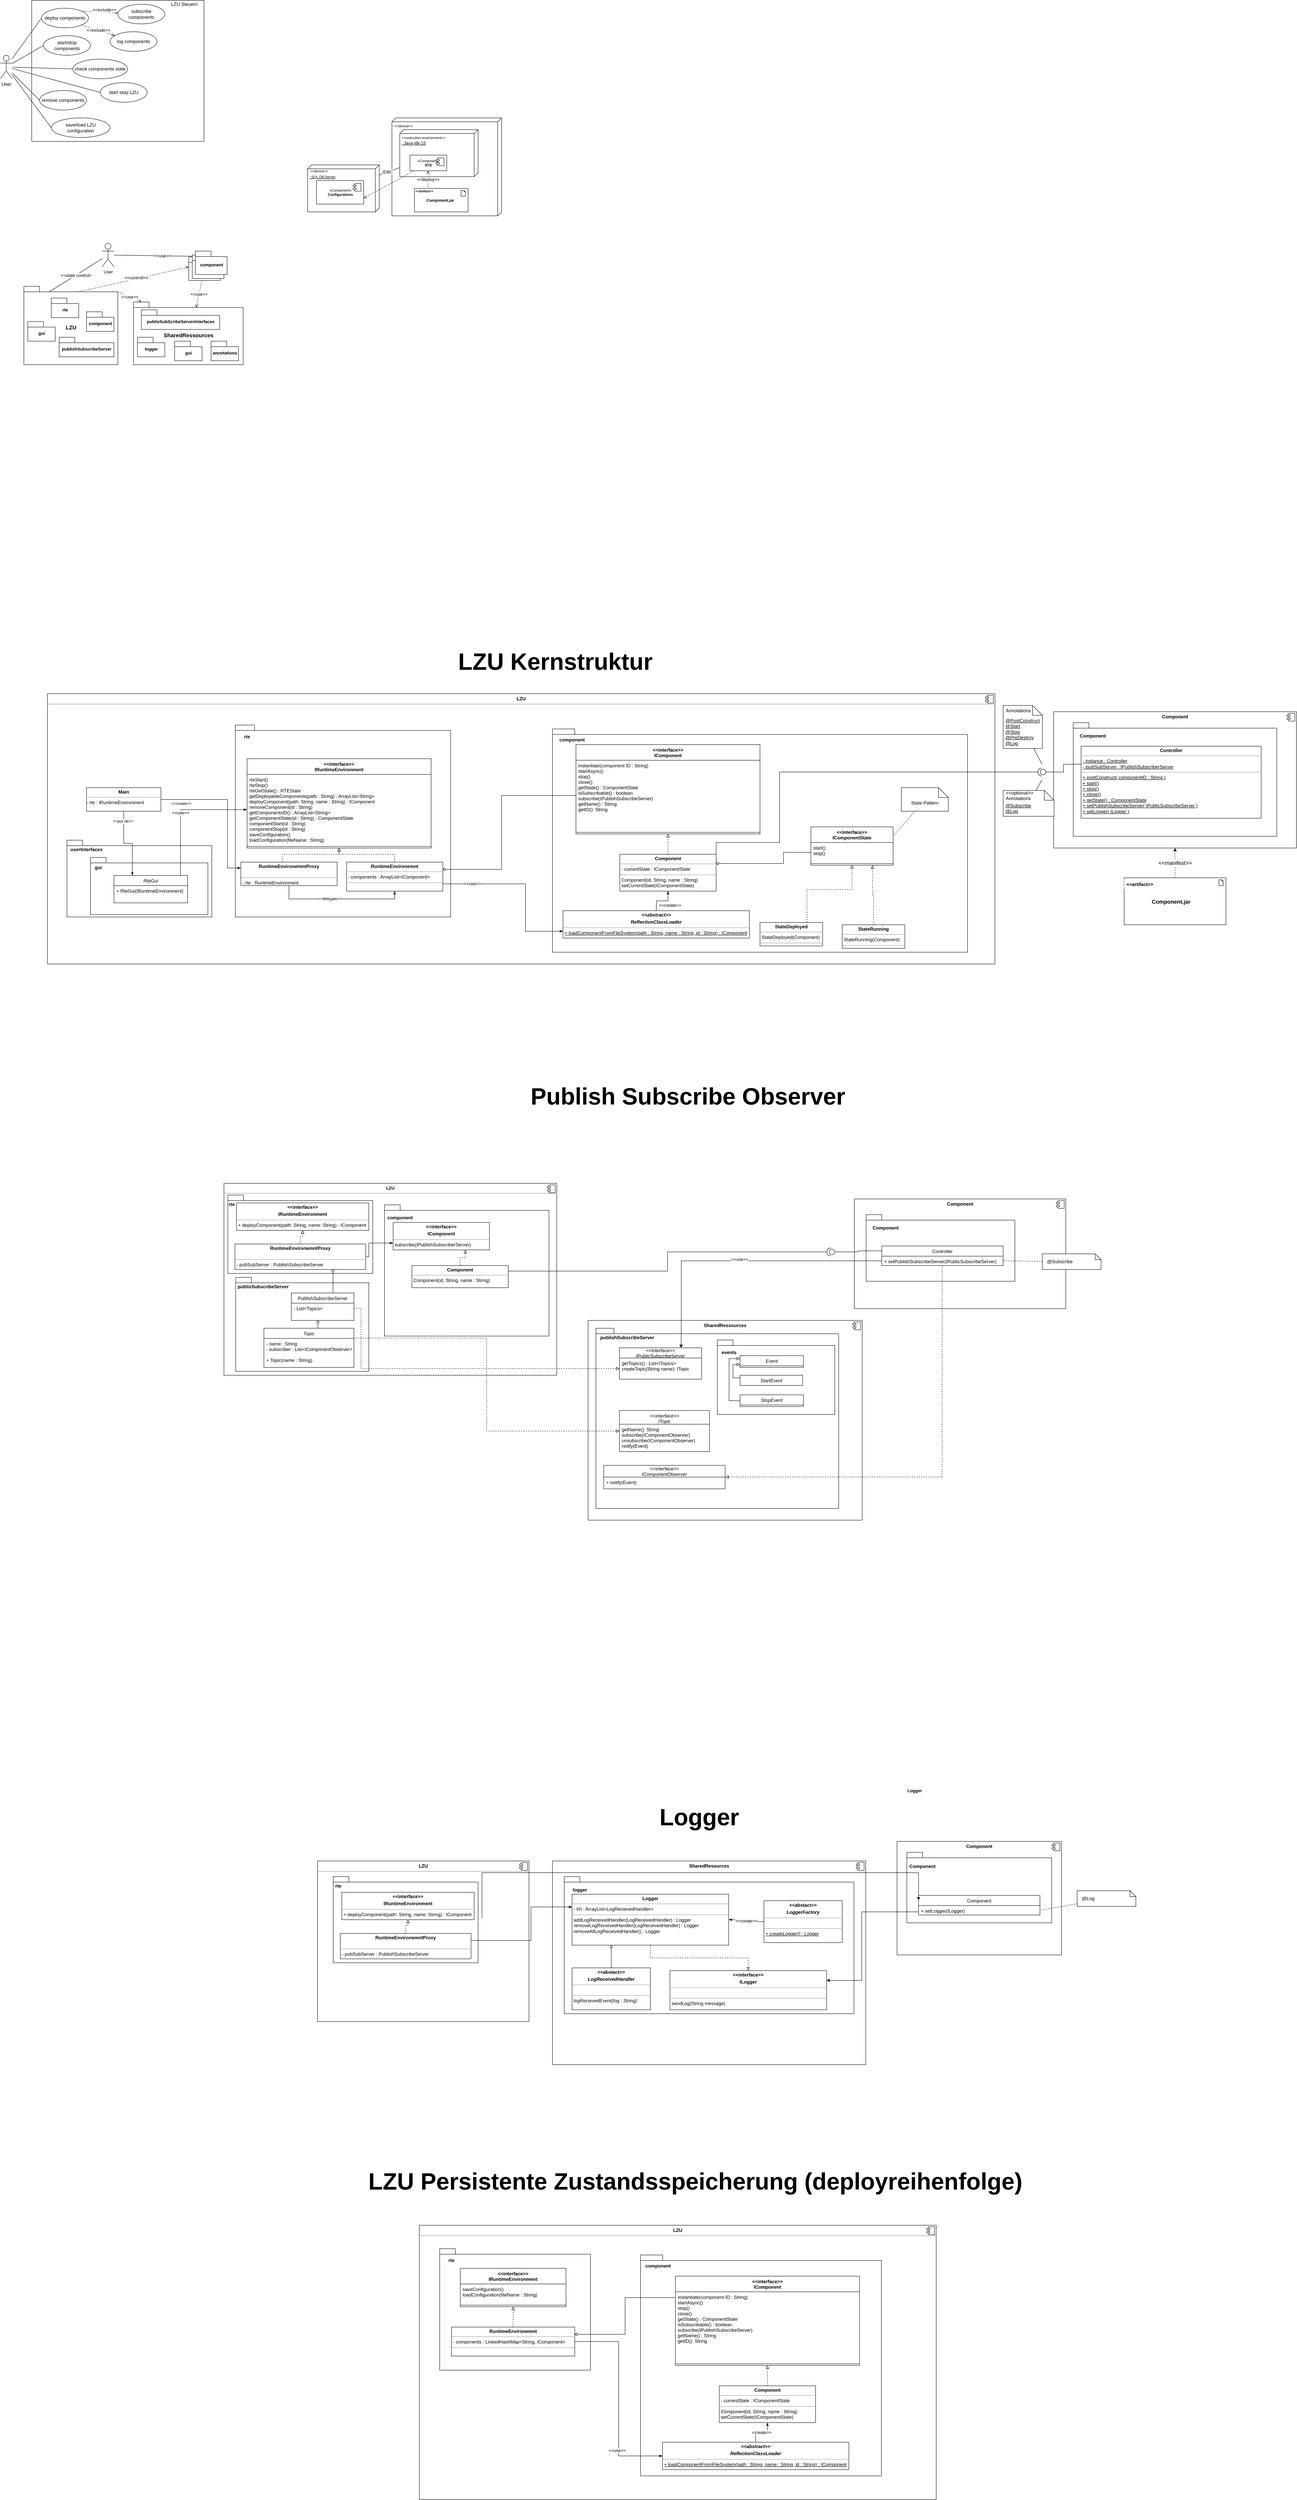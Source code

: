 <mxfile version="13.9.9" type="device"><diagram id="C5RBs43oDa-KdzZeNtuy" name="Page-1"><mxGraphModel dx="2942" dy="4018" grid="1" gridSize="10" guides="1" tooltips="1" connect="1" arrows="1" fold="1" page="1" pageScale="1" pageWidth="827" pageHeight="1169" math="0" shadow="0"><root><mxCell id="WIyWlLk6GJQsqaUBKTNV-0"/><mxCell id="WIyWlLk6GJQsqaUBKTNV-1" parent="WIyWlLk6GJQsqaUBKTNV-0"/><mxCell id="rVveD7OPATk6IO_vWgaB-19" value="" style="html=1;outlineConnect=0;whiteSpace=wrap;shape=mxgraph.archimate.application;appType=artifact;fillColor=#FFFFFF;" vertex="1" parent="WIyWlLk6GJQsqaUBKTNV-1"><mxGeometry x="-285" y="-2260" width="137" height="60" as="geometry"/></mxCell><mxCell id="LucJirLKDgxf5NrOVDbR-210" value="" style="verticalAlign=top;align=left;spacingTop=8;spacingLeft=2;spacingRight=12;shape=cube;size=10;direction=south;fontStyle=4;html=1;fontSize=9;" parent="WIyWlLk6GJQsqaUBKTNV-1" vertex="1"><mxGeometry x="-350" y="-2430" width="280" height="250" as="geometry"/></mxCell><mxCell id="8ar0D34dmsP18nIj0lmI-123" value="&amp;lt;&amp;lt;use&amp;gt;&amp;gt;" style="edgeStyle=none;rounded=0;orthogonalLoop=1;jettySize=auto;html=1;entryX=0;entryY=0;entryDx=20;entryDy=0;entryPerimeter=0;dashed=1;startArrow=none;startFill=0;endArrow=open;endFill=0;strokeWidth=1;fontSize=11;exitX=0;exitY=0;exitDx=240;exitDy=14;exitPerimeter=0;" parent="WIyWlLk6GJQsqaUBKTNV-1" source="8ar0D34dmsP18nIj0lmI-102" target="8ar0D34dmsP18nIj0lmI-111" edge="1"><mxGeometry relative="1" as="geometry"/></mxCell><mxCell id="8ar0D34dmsP18nIj0lmI-127" style="edgeStyle=none;rounded=0;orthogonalLoop=1;jettySize=auto;html=1;entryX=0;entryY=0;entryDx=0;entryDy=25.5;entryPerimeter=0;dashed=1;startArrow=none;startFill=0;endArrow=open;endFill=0;strokeWidth=1;fontSize=11;exitX=0;exitY=0;exitDx=140;exitDy=14;exitPerimeter=0;" parent="WIyWlLk6GJQsqaUBKTNV-1" source="8ar0D34dmsP18nIj0lmI-102" target="8ar0D34dmsP18nIj0lmI-103" edge="1"><mxGeometry relative="1" as="geometry"/></mxCell><mxCell id="8ar0D34dmsP18nIj0lmI-128" value="&amp;lt;&amp;lt;controll&amp;gt;&amp;gt;" style="edgeLabel;html=1;align=center;verticalAlign=middle;resizable=0;points=[];fontSize=11;" parent="8ar0D34dmsP18nIj0lmI-127" vertex="1" connectable="0"><mxGeometry x="0.075" y="2" relative="1" as="geometry"><mxPoint x="-3.72" y="0.06" as="offset"/></mxGeometry></mxCell><mxCell id="8ar0D34dmsP18nIj0lmI-102" value="&lt;font style=&quot;font-size: 14px&quot;&gt;LZU&lt;/font&gt;" style="shape=folder;fontStyle=1;spacingTop=10;tabWidth=40;tabHeight=14;tabPosition=left;html=1;fontSize=11;" parent="WIyWlLk6GJQsqaUBKTNV-1" vertex="1"><mxGeometry x="-1290" y="-2000" width="240" height="200" as="geometry"/></mxCell><mxCell id="8ar0D34dmsP18nIj0lmI-81" value="&lt;p style=&quot;margin: 0px ; margin-top: 6px ; text-align: center&quot;&gt;&lt;b&gt;LZU&lt;/b&gt;&lt;/p&gt;&lt;hr&gt;&lt;p style=&quot;margin: 0px ; margin-left: 8px&quot;&gt;&lt;br&gt;&lt;/p&gt;" style="align=left;overflow=fill;html=1;dropTarget=0;" parent="WIyWlLk6GJQsqaUBKTNV-1" vertex="1"><mxGeometry x="-280" y="2950" width="1320" height="700" as="geometry"/></mxCell><mxCell id="8ar0D34dmsP18nIj0lmI-82" value="" style="shape=component;jettyWidth=8;jettyHeight=4;" parent="8ar0D34dmsP18nIj0lmI-81" vertex="1"><mxGeometry x="1" width="20" height="20" relative="1" as="geometry"><mxPoint x="-24" y="4" as="offset"/></mxGeometry></mxCell><mxCell id="8ar0D34dmsP18nIj0lmI-85" value="" style="shape=folder;fontStyle=1;spacingTop=10;tabWidth=40;tabHeight=14;tabPosition=left;html=1;" parent="WIyWlLk6GJQsqaUBKTNV-1" vertex="1"><mxGeometry x="285" y="3026" width="615" height="564" as="geometry"/></mxCell><mxCell id="8ar0D34dmsP18nIj0lmI-29" value="&lt;p style=&quot;margin: 0px ; margin-top: 6px ; text-align: center&quot;&gt;&lt;b&gt;Component&lt;/b&gt;&lt;/p&gt;" style="align=left;overflow=fill;html=1;dropTarget=0;" parent="WIyWlLk6GJQsqaUBKTNV-1" vertex="1"><mxGeometry x="940" y="1970" width="420" height="290" as="geometry"/></mxCell><mxCell id="8ar0D34dmsP18nIj0lmI-30" value="" style="shape=component;jettyWidth=8;jettyHeight=4;" parent="8ar0D34dmsP18nIj0lmI-29" vertex="1"><mxGeometry x="1" width="20" height="20" relative="1" as="geometry"><mxPoint x="-24" y="4" as="offset"/></mxGeometry></mxCell><mxCell id="8ar0D34dmsP18nIj0lmI-24" value="&lt;p style=&quot;margin: 0px ; margin-top: 6px ; text-align: center&quot;&gt;&lt;b&gt;SharedResources&lt;/b&gt;&lt;/p&gt;" style="align=left;overflow=fill;html=1;dropTarget=0;" parent="WIyWlLk6GJQsqaUBKTNV-1" vertex="1"><mxGeometry x="60" y="2020" width="800" height="520" as="geometry"/></mxCell><mxCell id="8ar0D34dmsP18nIj0lmI-25" value="" style="shape=component;jettyWidth=8;jettyHeight=4;" parent="8ar0D34dmsP18nIj0lmI-24" vertex="1"><mxGeometry x="1" width="20" height="20" relative="1" as="geometry"><mxPoint x="-24" y="4" as="offset"/></mxGeometry></mxCell><mxCell id="8ar0D34dmsP18nIj0lmI-22" value="&lt;p style=&quot;margin: 0px ; margin-top: 6px ; text-align: center&quot;&gt;&lt;b&gt;LZU&lt;/b&gt;&lt;/p&gt;&lt;hr&gt;&lt;p style=&quot;margin: 0px ; margin-left: 8px&quot;&gt;&lt;br&gt;&lt;/p&gt;" style="align=left;overflow=fill;html=1;dropTarget=0;" parent="WIyWlLk6GJQsqaUBKTNV-1" vertex="1"><mxGeometry x="-540" y="2020" width="540" height="410" as="geometry"/></mxCell><mxCell id="8ar0D34dmsP18nIj0lmI-23" value="" style="shape=component;jettyWidth=8;jettyHeight=4;" parent="8ar0D34dmsP18nIj0lmI-22" vertex="1"><mxGeometry x="1" width="20" height="20" relative="1" as="geometry"><mxPoint x="-24" y="4" as="offset"/></mxGeometry></mxCell><mxCell id="X-24E97e-l4jua4062h0-36" value="" style="shape=folder;fontStyle=1;spacingTop=10;tabWidth=40;tabHeight=14;tabPosition=left;html=1;" parent="WIyWlLk6GJQsqaUBKTNV-1" vertex="1"><mxGeometry x="90" y="2060" width="740" height="350" as="geometry"/></mxCell><mxCell id="X-24E97e-l4jua4062h0-4" value="" style="shape=folder;fontStyle=1;spacingTop=10;tabWidth=40;tabHeight=14;tabPosition=left;html=1;" parent="WIyWlLk6GJQsqaUBKTNV-1" vertex="1"><mxGeometry x="965" y="1998" width="370" height="180" as="geometry"/></mxCell><mxCell id="8ar0D34dmsP18nIj0lmI-11" style="edgeStyle=orthogonalEdgeStyle;rounded=0;orthogonalLoop=1;jettySize=auto;html=1;entryX=1;entryY=0.25;entryDx=0;entryDy=0;startArrow=none;startFill=0;endArrow=classic;endFill=1;strokeWidth=1;" parent="WIyWlLk6GJQsqaUBKTNV-1" source="X-24E97e-l4jua4062h0-19" target="8ar0D34dmsP18nIj0lmI-1" edge="1"><mxGeometry relative="1" as="geometry"><Array as="points"><mxPoint x="850" y="2150"/><mxPoint x="850" y="2325"/></Array></mxGeometry></mxCell><mxCell id="X-24E97e-l4jua4062h0-19" value="Component" style="swimlane;fontStyle=0;childLayout=stackLayout;horizontal=1;startSize=26;fillColor=none;horizontalStack=0;resizeParent=1;resizeParentMax=0;resizeLast=0;collapsible=1;marginBottom=0;" parent="WIyWlLk6GJQsqaUBKTNV-1" vertex="1"><mxGeometry x="995" y="2108" width="310" height="50" as="geometry"/></mxCell><mxCell id="X-24E97e-l4jua4062h0-20" value="+ setLogger(ILogger)" style="text;strokeColor=none;fillColor=none;align=left;verticalAlign=top;spacingLeft=4;spacingRight=4;overflow=hidden;rotatable=0;points=[[0,0.5],[1,0.5]];portConstraint=eastwest;" parent="X-24E97e-l4jua4062h0-19" vertex="1"><mxGeometry y="26" width="310" height="24" as="geometry"/></mxCell><mxCell id="X-24E97e-l4jua4062h0-29" value="logger" style="text;align=center;fontStyle=1;verticalAlign=middle;spacingLeft=3;spacingRight=3;strokeColor=none;rotatable=0;points=[[0,0.5],[1,0.5]];portConstraint=eastwest;" parent="WIyWlLk6GJQsqaUBKTNV-1" vertex="1"><mxGeometry x="90" y="2080" width="80" height="26" as="geometry"/></mxCell><mxCell id="X-24E97e-l4jua4062h0-31" value="Component" style="text;align=center;fontStyle=1;verticalAlign=middle;spacingLeft=3;spacingRight=3;strokeColor=none;rotatable=0;points=[[0,0.5],[1,0.5]];portConstraint=eastwest;" parent="WIyWlLk6GJQsqaUBKTNV-1" vertex="1"><mxGeometry x="965" y="2020" width="80" height="26" as="geometry"/></mxCell><mxCell id="X-24E97e-l4jua4062h0-46" style="edgeStyle=none;rounded=0;orthogonalLoop=1;jettySize=auto;html=1;entryX=1;entryY=0.5;entryDx=0;entryDy=0;dashed=1;startArrow=none;startFill=0;endArrow=none;endFill=0;" parent="WIyWlLk6GJQsqaUBKTNV-1" source="X-24E97e-l4jua4062h0-45" target="X-24E97e-l4jua4062h0-20" edge="1"><mxGeometry relative="1" as="geometry"/></mxCell><mxCell id="X-24E97e-l4jua4062h0-45" value="@Log" style="shape=note;size=15;align=left;spacingLeft=10;html=1;whiteSpace=wrap;" parent="WIyWlLk6GJQsqaUBKTNV-1" vertex="1"><mxGeometry x="1400" y="2096" width="150" height="40" as="geometry"/></mxCell><mxCell id="X-24E97e-l4jua4062h0-56" value="Logger" style="text;align=center;fontStyle=1;verticalAlign=middle;spacingLeft=3;spacingRight=3;strokeColor=none;rotatable=0;points=[[0,0.5],[1,0.5]];portConstraint=eastwest;fontSize=60;" parent="WIyWlLk6GJQsqaUBKTNV-1" vertex="1"><mxGeometry x="250" y="1880" width="370" height="40" as="geometry"/></mxCell><mxCell id="8ar0D34dmsP18nIj0lmI-2" style="edgeStyle=orthogonalEdgeStyle;rounded=0;orthogonalLoop=1;jettySize=auto;html=1;entryX=0.5;entryY=0;entryDx=0;entryDy=0;endArrow=block;endFill=0;dashed=1;" parent="WIyWlLk6GJQsqaUBKTNV-1" source="8ar0D34dmsP18nIj0lmI-0" target="8ar0D34dmsP18nIj0lmI-1" edge="1"><mxGeometry relative="1" as="geometry"/></mxCell><mxCell id="8ar0D34dmsP18nIj0lmI-9" style="edgeStyle=orthogonalEdgeStyle;rounded=0;orthogonalLoop=1;jettySize=auto;html=1;exitX=0.25;exitY=1;exitDx=0;exitDy=0;startArrow=diamond;startFill=0;endArrow=none;endFill=0;strokeWidth=1;" parent="WIyWlLk6GJQsqaUBKTNV-1" source="8ar0D34dmsP18nIj0lmI-0" target="8ar0D34dmsP18nIj0lmI-3" edge="1"><mxGeometry relative="1" as="geometry"/></mxCell><mxCell id="8ar0D34dmsP18nIj0lmI-0" value="&lt;p style=&quot;margin: 0px ; margin-top: 4px ; text-align: center&quot;&gt;&lt;b&gt;Logger&lt;/b&gt;&lt;/p&gt;&lt;hr size=&quot;1&quot;&gt;&lt;p style=&quot;margin: 0px ; margin-left: 4px&quot;&gt;- lrh : ArrayList&amp;lt;LogRecievedHandler&amp;gt;&lt;/p&gt;&lt;hr size=&quot;1&quot;&gt;&lt;p style=&quot;margin: 0px ; margin-left: 4px&quot;&gt;addLogReceivedHandler(LogReceivedHandler) : Logger&lt;br&gt;&lt;/p&gt;&lt;p style=&quot;margin: 0px ; margin-left: 4px&quot;&gt;removeLogReceivedHandler(LogReceivedHandler) : Logger&lt;br&gt;&lt;/p&gt;&lt;p style=&quot;margin: 0px ; margin-left: 4px&quot;&gt;removeAllLogReceivedHandler() : Logger&lt;br&gt;&lt;/p&gt;&lt;p style=&quot;margin: 0px ; margin-left: 4px&quot;&gt;&lt;br&gt;&lt;/p&gt;&lt;p style=&quot;margin: 0px ; margin-left: 4px&quot;&gt;&lt;br&gt;&lt;/p&gt;&lt;p style=&quot;margin: 0px ; margin-left: 4px&quot;&gt;&lt;br&gt;&lt;/p&gt;" style="verticalAlign=top;align=left;overflow=fill;fontSize=12;fontFamily=Helvetica;html=1;" parent="WIyWlLk6GJQsqaUBKTNV-1" vertex="1"><mxGeometry x="110" y="2105" width="400" height="130" as="geometry"/></mxCell><mxCell id="8ar0D34dmsP18nIj0lmI-1" value="&lt;p style=&quot;margin: 0px ; margin-top: 4px ; text-align: center&quot;&gt;&lt;b&gt;&amp;lt;&amp;lt;interface&amp;gt;&amp;gt;&lt;/b&gt;&lt;/p&gt;&lt;p style=&quot;margin: 0px ; margin-top: 4px ; text-align: center&quot;&gt;&lt;b&gt;ILogger&lt;/b&gt;&lt;/p&gt;&lt;hr size=&quot;1&quot;&gt;&lt;p style=&quot;margin: 0px ; margin-left: 4px&quot;&gt;&lt;br&gt;&lt;/p&gt;&lt;hr size=&quot;1&quot;&gt;&lt;p style=&quot;margin: 0px ; margin-left: 4px&quot;&gt;sendLog(String message)&lt;/p&gt;&lt;p style=&quot;margin: 0px ; margin-left: 4px&quot;&gt;&lt;br&gt;&lt;/p&gt;&lt;p style=&quot;margin: 0px ; margin-left: 4px&quot;&gt;&lt;br&gt;&lt;/p&gt;&lt;p style=&quot;margin: 0px ; margin-left: 4px&quot;&gt;&lt;br&gt;&lt;/p&gt;" style="verticalAlign=top;align=left;overflow=fill;fontSize=12;fontFamily=Helvetica;html=1;" parent="WIyWlLk6GJQsqaUBKTNV-1" vertex="1"><mxGeometry x="360" y="2300" width="400" height="100" as="geometry"/></mxCell><mxCell id="8ar0D34dmsP18nIj0lmI-3" value="&lt;p style=&quot;margin: 0px ; margin-top: 4px ; text-align: center&quot;&gt;&lt;b&gt;&amp;lt;&amp;lt;abstact&amp;gt;&amp;gt;&lt;/b&gt;&lt;/p&gt;&lt;p style=&quot;margin: 0px ; margin-top: 4px ; text-align: center&quot;&gt;&lt;b&gt;&lt;i&gt;LogReceivedHandler&lt;/i&gt;&lt;/b&gt;&lt;/p&gt;&lt;hr size=&quot;1&quot;&gt;&lt;p style=&quot;margin: 0px ; margin-left: 4px&quot;&gt;&lt;br&gt;&lt;/p&gt;&lt;hr size=&quot;1&quot;&gt;&lt;p style=&quot;margin: 0px ; margin-left: 4px&quot;&gt;&lt;i&gt;logReceivedEvent(log : String)&lt;/i&gt;&lt;/p&gt;&lt;p style=&quot;margin: 0px ; margin-left: 4px&quot;&gt;&lt;br&gt;&lt;/p&gt;&lt;p style=&quot;margin: 0px ; margin-left: 4px&quot;&gt;&lt;br&gt;&lt;/p&gt;&lt;p style=&quot;margin: 0px ; margin-left: 4px&quot;&gt;&lt;br&gt;&lt;/p&gt;" style="verticalAlign=top;align=left;overflow=fill;fontSize=12;fontFamily=Helvetica;html=1;" parent="WIyWlLk6GJQsqaUBKTNV-1" vertex="1"><mxGeometry x="110" y="2293" width="200" height="107" as="geometry"/></mxCell><mxCell id="LucJirLKDgxf5NrOVDbR-199" value="&amp;lt;&amp;lt;create&amp;gt;&amp;gt;" style="edgeStyle=orthogonalEdgeStyle;rounded=0;orthogonalLoop=1;jettySize=auto;html=1;entryX=1;entryY=0.5;entryDx=0;entryDy=0;endArrow=classicThin;endFill=1;fontSize=11;" parent="WIyWlLk6GJQsqaUBKTNV-1" source="8ar0D34dmsP18nIj0lmI-7" target="8ar0D34dmsP18nIj0lmI-0" edge="1"><mxGeometry relative="1" as="geometry"/></mxCell><mxCell id="8ar0D34dmsP18nIj0lmI-7" value="&lt;p style=&quot;margin: 0px ; margin-top: 4px ; text-align: center&quot;&gt;&lt;b&gt;&amp;lt;&amp;lt;abstact&amp;gt;&amp;gt;&lt;/b&gt;&lt;/p&gt;&lt;p style=&quot;margin: 0px ; margin-top: 4px ; text-align: center&quot;&gt;&lt;b&gt;&lt;i&gt;LoggerFactory&lt;/i&gt;&lt;/b&gt;&lt;/p&gt;&lt;hr size=&quot;1&quot;&gt;&lt;p style=&quot;margin: 0px ; margin-left: 4px&quot;&gt;&lt;br&gt;&lt;/p&gt;&lt;hr size=&quot;1&quot;&gt;&lt;p style=&quot;margin: 0px ; margin-left: 4px&quot;&gt;&lt;i&gt;&lt;u&gt;+ createLogger() : Logger&lt;/u&gt;&lt;/i&gt;&lt;/p&gt;&lt;p style=&quot;margin: 0px ; margin-left: 4px&quot;&gt;&lt;br&gt;&lt;/p&gt;&lt;p style=&quot;margin: 0px ; margin-left: 4px&quot;&gt;&lt;br&gt;&lt;/p&gt;&lt;p style=&quot;margin: 0px ; margin-left: 4px&quot;&gt;&lt;br&gt;&lt;/p&gt;" style="verticalAlign=top;align=left;overflow=fill;fontSize=12;fontFamily=Helvetica;html=1;" parent="WIyWlLk6GJQsqaUBKTNV-1" vertex="1"><mxGeometry x="600" y="2121.5" width="200" height="107" as="geometry"/></mxCell><mxCell id="8ar0D34dmsP18nIj0lmI-14" style="edgeStyle=orthogonalEdgeStyle;rounded=0;orthogonalLoop=1;jettySize=auto;html=1;entryX=0;entryY=0.25;entryDx=0;entryDy=0;startArrow=none;startFill=0;endArrow=classic;endFill=1;strokeWidth=1;" parent="WIyWlLk6GJQsqaUBKTNV-1" target="X-24E97e-l4jua4062h0-19" edge="1"><mxGeometry relative="1" as="geometry"><mxPoint x="-120" y="2166.0" as="sourcePoint"/><Array as="points"><mxPoint x="-120" y="2050"/><mxPoint x="995" y="2050"/></Array></mxGeometry></mxCell><mxCell id="8ar0D34dmsP18nIj0lmI-74" value="LZU Persistente Zustandsspeicherung (deployreihenfolge)" style="text;align=center;fontStyle=1;verticalAlign=middle;spacingLeft=3;spacingRight=3;strokeColor=none;rotatable=0;points=[[0,0.5],[1,0.5]];portConstraint=eastwest;fontSize=60;" parent="WIyWlLk6GJQsqaUBKTNV-1" vertex="1"><mxGeometry x="100" y="2810" width="650" height="40" as="geometry"/></mxCell><mxCell id="8ar0D34dmsP18nIj0lmI-75" value="" style="shape=folder;fontStyle=1;spacingTop=10;tabWidth=40;tabHeight=14;tabPosition=left;html=1;" parent="WIyWlLk6GJQsqaUBKTNV-1" vertex="1"><mxGeometry x="-228" y="3010" width="385" height="310" as="geometry"/></mxCell><mxCell id="8ar0D34dmsP18nIj0lmI-76" value="&lt;&lt;interface&gt;&gt;&#10;IRuntimeEnvironment" style="swimlane;fontStyle=1;align=center;verticalAlign=top;childLayout=stackLayout;horizontal=1;startSize=40;horizontalStack=0;resizeParent=1;resizeParentMax=0;resizeLast=0;collapsible=1;marginBottom=0;" parent="WIyWlLk6GJQsqaUBKTNV-1" vertex="1"><mxGeometry x="-175.5" y="3060" width="270" height="98" as="geometry"/></mxCell><mxCell id="8ar0D34dmsP18nIj0lmI-77" value="saveConfiguration()&#10;loadConfiguration(fileName : String)&#10;" style="text;strokeColor=none;fillColor=none;align=left;verticalAlign=top;spacingLeft=4;spacingRight=4;overflow=hidden;rotatable=0;points=[[0,0.5],[1,0.5]];portConstraint=eastwest;" parent="8ar0D34dmsP18nIj0lmI-76" vertex="1"><mxGeometry y="40" width="270" height="50" as="geometry"/></mxCell><mxCell id="8ar0D34dmsP18nIj0lmI-78" value="" style="line;strokeWidth=1;fillColor=none;align=left;verticalAlign=middle;spacingTop=-1;spacingLeft=3;spacingRight=3;rotatable=0;labelPosition=right;points=[];portConstraint=eastwest;" parent="8ar0D34dmsP18nIj0lmI-76" vertex="1"><mxGeometry y="90" width="270" height="8" as="geometry"/></mxCell><mxCell id="8ar0D34dmsP18nIj0lmI-79" value="rte" style="text;align=center;fontStyle=1;verticalAlign=middle;spacingLeft=3;spacingRight=3;strokeColor=none;rotatable=0;points=[[0,0.5],[1,0.5]];portConstraint=eastwest;" parent="WIyWlLk6GJQsqaUBKTNV-1" vertex="1"><mxGeometry x="-238" y="3026" width="80" height="26" as="geometry"/></mxCell><mxCell id="8ar0D34dmsP18nIj0lmI-84" style="edgeStyle=orthogonalEdgeStyle;rounded=0;orthogonalLoop=1;jettySize=auto;html=1;exitX=0.5;exitY=0;exitDx=0;exitDy=0;entryX=0.5;entryY=1;entryDx=0;entryDy=0;startArrow=none;startFill=0;endArrow=block;endFill=0;strokeWidth=1;fontSize=11;dashed=1;" parent="WIyWlLk6GJQsqaUBKTNV-1" source="8ar0D34dmsP18nIj0lmI-80" target="8ar0D34dmsP18nIj0lmI-76" edge="1"><mxGeometry relative="1" as="geometry"/></mxCell><mxCell id="8ar0D34dmsP18nIj0lmI-97" style="edgeStyle=orthogonalEdgeStyle;rounded=0;orthogonalLoop=1;jettySize=auto;html=1;entryX=0;entryY=0.5;entryDx=0;entryDy=0;startArrow=none;startFill=0;endArrow=classicThin;endFill=1;strokeWidth=1;fontSize=11;" parent="WIyWlLk6GJQsqaUBKTNV-1" source="8ar0D34dmsP18nIj0lmI-80" target="8ar0D34dmsP18nIj0lmI-95" edge="1"><mxGeometry relative="1" as="geometry"/></mxCell><mxCell id="8ar0D34dmsP18nIj0lmI-98" value="&amp;lt;&amp;lt;use&amp;gt;&amp;gt;" style="edgeLabel;html=1;align=center;verticalAlign=middle;resizable=0;points=[];fontSize=11;" parent="8ar0D34dmsP18nIj0lmI-97" vertex="1" connectable="0"><mxGeometry x="0.512" y="-4" relative="1" as="geometry"><mxPoint as="offset"/></mxGeometry></mxCell><mxCell id="8ar0D34dmsP18nIj0lmI-80" value="&lt;p style=&quot;margin: 0px ; margin-top: 4px ; text-align: center&quot;&gt;&lt;b&gt;RuntimeEnvironemnt&lt;/b&gt;&lt;/p&gt;&lt;hr size=&quot;1&quot;&gt;&lt;p style=&quot;margin: 0px ; margin-left: 4px&quot;&gt;- components : LinkedHashMap&amp;lt;String, IComponent&amp;gt;&lt;/p&gt;&lt;hr size=&quot;1&quot;&gt;&lt;p style=&quot;margin: 0px ; margin-left: 4px&quot;&gt;&lt;br&gt;&lt;/p&gt;" style="verticalAlign=top;align=left;overflow=fill;fontSize=12;fontFamily=Helvetica;html=1;" parent="WIyWlLk6GJQsqaUBKTNV-1" vertex="1"><mxGeometry x="-198" y="3210" width="315" height="74" as="geometry"/></mxCell><mxCell id="8ar0D34dmsP18nIj0lmI-90" value="component" style="text;align=center;fontStyle=1;verticalAlign=middle;spacingLeft=3;spacingRight=3;strokeColor=none;rotatable=0;points=[[0,0.5],[1,0.5]];portConstraint=eastwest;" parent="WIyWlLk6GJQsqaUBKTNV-1" vertex="1"><mxGeometry x="290" y="3040" width="80" height="26" as="geometry"/></mxCell><mxCell id="8ar0D34dmsP18nIj0lmI-91" value="&lt;&lt;interface&gt;&gt;&#10;IComponent" style="swimlane;fontStyle=1;align=center;verticalAlign=top;childLayout=stackLayout;horizontal=1;startSize=40;horizontalStack=0;resizeParent=1;resizeParentMax=0;resizeLast=0;collapsible=1;marginBottom=0;" parent="WIyWlLk6GJQsqaUBKTNV-1" vertex="1"><mxGeometry x="374" y="3080" width="470" height="228" as="geometry"/></mxCell><mxCell id="8ar0D34dmsP18nIj0lmI-92" value="instantiate(component ID : String)&#10;startAsync()&#10;stop()&#10;close()&#10;getState() : ComponentState&#10;isSubscribable() : boolean&#10;subscribe(IPublishSubscribeServer)&#10;getName() : String&#10;getID(): String&#10;&#10;" style="text;strokeColor=none;fillColor=none;align=left;verticalAlign=top;spacingLeft=4;spacingRight=4;overflow=hidden;rotatable=0;points=[[0,0.5],[1,0.5]];portConstraint=eastwest;" parent="8ar0D34dmsP18nIj0lmI-91" vertex="1"><mxGeometry y="40" width="470" height="180" as="geometry"/></mxCell><mxCell id="8ar0D34dmsP18nIj0lmI-93" value="" style="line;strokeWidth=1;fillColor=none;align=left;verticalAlign=middle;spacingTop=-1;spacingLeft=3;spacingRight=3;rotatable=0;labelPosition=right;points=[];portConstraint=eastwest;" parent="8ar0D34dmsP18nIj0lmI-91" vertex="1"><mxGeometry y="220" width="470" height="8" as="geometry"/></mxCell><mxCell id="8ar0D34dmsP18nIj0lmI-96" style="edgeStyle=orthogonalEdgeStyle;rounded=0;orthogonalLoop=1;jettySize=auto;html=1;entryX=0.5;entryY=1;entryDx=0;entryDy=0;dashed=1;startArrow=none;startFill=0;endArrow=block;endFill=0;strokeWidth=1;fontSize=11;" parent="WIyWlLk6GJQsqaUBKTNV-1" source="8ar0D34dmsP18nIj0lmI-94" target="8ar0D34dmsP18nIj0lmI-91" edge="1"><mxGeometry relative="1" as="geometry"/></mxCell><mxCell id="8ar0D34dmsP18nIj0lmI-94" value="&lt;p style=&quot;margin: 0px ; margin-top: 4px ; text-align: center&quot;&gt;&lt;b&gt;Component&lt;/b&gt;&lt;/p&gt;&lt;hr size=&quot;1&quot;&gt;&lt;p style=&quot;margin: 0px ; margin-left: 4px&quot;&gt;- currentState : IComponentState&lt;/p&gt;&lt;hr size=&quot;1&quot;&gt;&lt;p style=&quot;margin: 0px ; margin-left: 4px&quot;&gt;Component(id, String, name : String)&lt;br&gt;&lt;/p&gt;&lt;p style=&quot;margin: 0px ; margin-left: 4px&quot;&gt;setCurrentState(IComponentState)&lt;br&gt;&lt;/p&gt;" style="verticalAlign=top;align=left;overflow=fill;fontSize=12;fontFamily=Helvetica;html=1;" parent="WIyWlLk6GJQsqaUBKTNV-1" vertex="1"><mxGeometry x="486" y="3360" width="246" height="94" as="geometry"/></mxCell><mxCell id="8ar0D34dmsP18nIj0lmI-99" value="&amp;lt;create&amp;gt;&amp;gt;" style="edgeStyle=orthogonalEdgeStyle;rounded=0;orthogonalLoop=1;jettySize=auto;html=1;startArrow=none;startFill=0;endArrow=classicThin;endFill=1;strokeWidth=1;fontSize=11;entryX=0.5;entryY=1;entryDx=0;entryDy=0;exitX=0.5;exitY=0;exitDx=0;exitDy=0;" parent="WIyWlLk6GJQsqaUBKTNV-1" source="8ar0D34dmsP18nIj0lmI-95" target="8ar0D34dmsP18nIj0lmI-94" edge="1"><mxGeometry relative="1" as="geometry"><Array as="points"><mxPoint x="579" y="3479"/><mxPoint x="609" y="3479"/></Array></mxGeometry></mxCell><mxCell id="8ar0D34dmsP18nIj0lmI-95" value="&lt;p style=&quot;margin: 0px ; margin-top: 4px ; text-align: center&quot;&gt;&lt;b&gt;&lt;i&gt;&amp;lt;&amp;lt;abstract&amp;gt;&amp;gt;&lt;/i&gt;&lt;/b&gt;&lt;/p&gt;&lt;p style=&quot;margin: 0px ; margin-top: 4px ; text-align: center&quot;&gt;&lt;b&gt;&lt;i&gt;ReflectionClassLoader&lt;/i&gt;&lt;/b&gt;&lt;/p&gt;&lt;hr size=&quot;1&quot;&gt;&lt;p style=&quot;margin: 0px ; margin-left: 4px&quot;&gt;&lt;u&gt;+ loadComponentFromFileSystem(path : String, name : String, id : String) : IComponent&lt;/u&gt;&lt;/p&gt;&lt;hr size=&quot;1&quot;&gt;&lt;p style=&quot;margin: 0px ; margin-left: 4px&quot;&gt;&lt;br&gt;&lt;/p&gt;" style="verticalAlign=top;align=left;overflow=fill;fontSize=12;fontFamily=Helvetica;html=1;" parent="WIyWlLk6GJQsqaUBKTNV-1" vertex="1"><mxGeometry x="341" y="3504" width="476" height="70" as="geometry"/></mxCell><mxCell id="8ar0D34dmsP18nIj0lmI-100" style="edgeStyle=orthogonalEdgeStyle;rounded=0;orthogonalLoop=1;jettySize=auto;html=1;exitX=1;exitY=0.25;exitDx=0;exitDy=0;entryX=-0.001;entryY=0.082;entryDx=0;entryDy=0;entryPerimeter=0;startArrow=diamond;startFill=0;endArrow=none;endFill=0;strokeWidth=1;fontSize=11;" parent="WIyWlLk6GJQsqaUBKTNV-1" source="8ar0D34dmsP18nIj0lmI-80" target="8ar0D34dmsP18nIj0lmI-92" edge="1"><mxGeometry relative="1" as="geometry"/></mxCell><mxCell id="8ar0D34dmsP18nIj0lmI-122" value="&amp;lt;&amp;lt;use&amp;gt;&amp;gt;" style="edgeStyle=none;rounded=0;orthogonalLoop=1;jettySize=auto;html=1;entryX=0;entryY=0;entryDx=160;entryDy=14;entryPerimeter=0;startArrow=none;startFill=0;endArrow=open;endFill=0;strokeWidth=1;fontSize=11;dashed=1;" parent="WIyWlLk6GJQsqaUBKTNV-1" source="8ar0D34dmsP18nIj0lmI-103" target="8ar0D34dmsP18nIj0lmI-111" edge="1"><mxGeometry relative="1" as="geometry"/></mxCell><mxCell id="8ar0D34dmsP18nIj0lmI-103" value="component" style="shape=folder;fontStyle=1;spacingTop=10;tabWidth=40;tabHeight=14;tabPosition=left;html=1;fontSize=11;" parent="WIyWlLk6GJQsqaUBKTNV-1" vertex="1"><mxGeometry x="-869" y="-2075" width="81" height="60" as="geometry"/></mxCell><mxCell id="8ar0D34dmsP18nIj0lmI-111" value="&lt;font style=&quot;font-size: 14px&quot;&gt;SharedRessources&lt;/font&gt;" style="shape=folder;fontStyle=1;spacingTop=10;tabWidth=40;tabHeight=14;tabPosition=left;html=1;fontSize=11;" parent="WIyWlLk6GJQsqaUBKTNV-1" vertex="1"><mxGeometry x="-1010" y="-1960" width="280" height="160" as="geometry"/></mxCell><mxCell id="8ar0D34dmsP18nIj0lmI-120" value="&amp;lt;&amp;lt;use&amp;gt;&amp;gt;" style="edgeStyle=none;rounded=0;orthogonalLoop=1;jettySize=auto;html=1;entryX=0;entryY=0;entryDx=40;entryDy=14;entryPerimeter=0;startArrow=none;startFill=0;endArrow=none;endFill=0;strokeWidth=1;fontSize=11;" parent="WIyWlLk6GJQsqaUBKTNV-1" source="8ar0D34dmsP18nIj0lmI-118" target="8ar0D34dmsP18nIj0lmI-126" edge="1"><mxGeometry relative="1" as="geometry"/></mxCell><mxCell id="8ar0D34dmsP18nIj0lmI-121" value="&amp;lt;&amp;lt;state control&amp;gt;" style="edgeStyle=none;rounded=0;orthogonalLoop=1;jettySize=auto;html=1;entryX=0;entryY=0;entryDx=65;entryDy=14;entryPerimeter=0;startArrow=none;startFill=0;endArrow=none;endFill=0;strokeWidth=1;fontSize=11;" parent="WIyWlLk6GJQsqaUBKTNV-1" source="8ar0D34dmsP18nIj0lmI-118" target="8ar0D34dmsP18nIj0lmI-102" edge="1"><mxGeometry relative="1" as="geometry"/></mxCell><mxCell id="8ar0D34dmsP18nIj0lmI-118" value="User" style="shape=umlActor;verticalLabelPosition=bottom;verticalAlign=top;html=1;fontSize=11;" parent="WIyWlLk6GJQsqaUBKTNV-1" vertex="1"><mxGeometry x="-1090" y="-2110" width="30" height="60" as="geometry"/></mxCell><mxCell id="8ar0D34dmsP18nIj0lmI-125" value="component" style="shape=folder;fontStyle=1;spacingTop=10;tabWidth=40;tabHeight=14;tabPosition=left;html=1;fontSize=11;" parent="WIyWlLk6GJQsqaUBKTNV-1" vertex="1"><mxGeometry x="-860" y="-2080" width="81" height="60" as="geometry"/></mxCell><mxCell id="8ar0D34dmsP18nIj0lmI-126" value="component" style="shape=folder;fontStyle=1;spacingTop=10;tabWidth=40;tabHeight=14;tabPosition=left;html=1;fontSize=11;" parent="WIyWlLk6GJQsqaUBKTNV-1" vertex="1"><mxGeometry x="-852" y="-2090" width="81" height="60" as="geometry"/></mxCell><mxCell id="8ar0D34dmsP18nIj0lmI-129" value="rte" style="shape=folder;fontStyle=1;spacingTop=10;tabWidth=40;tabHeight=14;tabPosition=left;html=1;fontSize=11;" parent="WIyWlLk6GJQsqaUBKTNV-1" vertex="1"><mxGeometry x="-1220" y="-1970" width="70" height="50" as="geometry"/></mxCell><mxCell id="8ar0D34dmsP18nIj0lmI-130" value="component" style="shape=folder;fontStyle=1;spacingTop=10;tabWidth=40;tabHeight=14;tabPosition=left;html=1;fontSize=11;" parent="WIyWlLk6GJQsqaUBKTNV-1" vertex="1"><mxGeometry x="-1130" y="-1935" width="70" height="50" as="geometry"/></mxCell><mxCell id="8ar0D34dmsP18nIj0lmI-131" value="gui" style="shape=folder;fontStyle=1;spacingTop=10;tabWidth=40;tabHeight=14;tabPosition=left;html=1;fontSize=11;" parent="WIyWlLk6GJQsqaUBKTNV-1" vertex="1"><mxGeometry x="-1280" y="-1910" width="70" height="50" as="geometry"/></mxCell><mxCell id="8ar0D34dmsP18nIj0lmI-132" value="publishSubscribeServer" style="shape=folder;fontStyle=1;spacingTop=10;tabWidth=40;tabHeight=14;tabPosition=left;html=1;fontSize=11;" parent="WIyWlLk6GJQsqaUBKTNV-1" vertex="1"><mxGeometry x="-1200" y="-1870" width="140" height="50" as="geometry"/></mxCell><mxCell id="8ar0D34dmsP18nIj0lmI-133" value="publisSubScribeServerInterfaces" style="shape=folder;fontStyle=1;spacingTop=10;tabWidth=40;tabHeight=14;tabPosition=left;html=1;fontSize=11;" parent="WIyWlLk6GJQsqaUBKTNV-1" vertex="1"><mxGeometry x="-990" y="-1940" width="200" height="50" as="geometry"/></mxCell><mxCell id="8ar0D34dmsP18nIj0lmI-134" value="logger" style="shape=folder;fontStyle=1;spacingTop=10;tabWidth=40;tabHeight=14;tabPosition=left;html=1;fontSize=11;" parent="WIyWlLk6GJQsqaUBKTNV-1" vertex="1"><mxGeometry x="-1000" y="-1870" width="70" height="50" as="geometry"/></mxCell><mxCell id="8ar0D34dmsP18nIj0lmI-135" value="gui" style="shape=folder;fontStyle=1;spacingTop=10;tabWidth=40;tabHeight=14;tabPosition=left;html=1;fontSize=11;" parent="WIyWlLk6GJQsqaUBKTNV-1" vertex="1"><mxGeometry x="-905" y="-1860" width="70" height="50" as="geometry"/></mxCell><mxCell id="8ar0D34dmsP18nIj0lmI-136" value="annotations" style="shape=folder;fontStyle=1;spacingTop=10;tabWidth=40;tabHeight=14;tabPosition=left;html=1;fontSize=11;" parent="WIyWlLk6GJQsqaUBKTNV-1" vertex="1"><mxGeometry x="-812" y="-1860" width="70" height="50" as="geometry"/></mxCell><mxCell id="6pW1A9x4foqci8nU9oBU-0" value="" style="rounded=0;whiteSpace=wrap;html=1;" parent="WIyWlLk6GJQsqaUBKTNV-1" vertex="1"><mxGeometry x="-1270" y="-2730" width="440" height="360" as="geometry"/></mxCell><mxCell id="6pW1A9x4foqci8nU9oBU-1" value="deploy components" style="ellipse;whiteSpace=wrap;html=1;" parent="WIyWlLk6GJQsqaUBKTNV-1" vertex="1"><mxGeometry x="-1245" y="-2710" width="120" height="50" as="geometry"/></mxCell><mxCell id="6pW1A9x4foqci8nU9oBU-2" value="start/stop components" style="ellipse;whiteSpace=wrap;html=1;" parent="WIyWlLk6GJQsqaUBKTNV-1" vertex="1"><mxGeometry x="-1240" y="-2640" width="120" height="50" as="geometry"/></mxCell><mxCell id="6pW1A9x4foqci8nU9oBU-3" value="remove components" style="ellipse;whiteSpace=wrap;html=1;" parent="WIyWlLk6GJQsqaUBKTNV-1" vertex="1"><mxGeometry x="-1250" y="-2500" width="120" height="50" as="geometry"/></mxCell><mxCell id="6pW1A9x4foqci8nU9oBU-4" value="LZU Steuern" style="text;html=1;strokeColor=none;fillColor=none;align=center;verticalAlign=middle;whiteSpace=wrap;rounded=0;" parent="WIyWlLk6GJQsqaUBKTNV-1" vertex="1"><mxGeometry x="-925" y="-2730" width="90" height="20" as="geometry"/></mxCell><mxCell id="6pW1A9x4foqci8nU9oBU-5" value="check components state" style="ellipse;whiteSpace=wrap;html=1;" parent="WIyWlLk6GJQsqaUBKTNV-1" vertex="1"><mxGeometry x="-1165" y="-2580" width="140" height="50" as="geometry"/></mxCell><mxCell id="6pW1A9x4foqci8nU9oBU-10" value="&amp;lt;&amp;lt;include&amp;gt;&amp;gt;" style="rounded=0;orthogonalLoop=1;jettySize=auto;html=1;dashed=1;endArrow=openThin;endFill=0;exitX=1;exitY=1;exitDx=0;exitDy=0;" parent="WIyWlLk6GJQsqaUBKTNV-1" source="6pW1A9x4foqci8nU9oBU-1" target="6pW1A9x4foqci8nU9oBU-8" edge="1"><mxGeometry relative="1" as="geometry"><mxPoint x="-1022.426" y="-2667.322" as="sourcePoint"/></mxGeometry></mxCell><mxCell id="6pW1A9x4foqci8nU9oBU-11" value="&amp;lt;&amp;lt;include&amp;gt;&amp;gt;" style="edgeStyle=none;rounded=0;orthogonalLoop=1;jettySize=auto;html=1;dashed=1;endArrow=openThin;endFill=0;exitX=1;exitY=0;exitDx=0;exitDy=0;" parent="WIyWlLk6GJQsqaUBKTNV-1" source="6pW1A9x4foqci8nU9oBU-1" target="6pW1A9x4foqci8nU9oBU-9" edge="1"><mxGeometry x="0.228" y="6" relative="1" as="geometry"><mxPoint as="offset"/><mxPoint x="-937.574" y="-2702.678" as="sourcePoint"/></mxGeometry></mxCell><mxCell id="6pW1A9x4foqci8nU9oBU-8" value="log components" style="ellipse;whiteSpace=wrap;html=1;" parent="WIyWlLk6GJQsqaUBKTNV-1" vertex="1"><mxGeometry x="-1070" y="-2650" width="120" height="50" as="geometry"/></mxCell><mxCell id="6pW1A9x4foqci8nU9oBU-9" value="subscribe components" style="ellipse;whiteSpace=wrap;html=1;" parent="WIyWlLk6GJQsqaUBKTNV-1" vertex="1"><mxGeometry x="-1050" y="-2720" width="120" height="50" as="geometry"/></mxCell><mxCell id="6pW1A9x4foqci8nU9oBU-12" value="save/load LZU&lt;br&gt;configuration" style="ellipse;whiteSpace=wrap;html=1;" parent="WIyWlLk6GJQsqaUBKTNV-1" vertex="1"><mxGeometry x="-1220" y="-2430" width="150" height="50" as="geometry"/></mxCell><mxCell id="6pW1A9x4foqci8nU9oBU-15" style="edgeStyle=none;rounded=0;orthogonalLoop=1;jettySize=auto;html=1;entryX=0;entryY=0.5;entryDx=0;entryDy=0;endArrow=none;endFill=0;" parent="WIyWlLk6GJQsqaUBKTNV-1" source="6pW1A9x4foqci8nU9oBU-14" target="6pW1A9x4foqci8nU9oBU-1" edge="1"><mxGeometry relative="1" as="geometry"/></mxCell><mxCell id="6pW1A9x4foqci8nU9oBU-16" style="edgeStyle=none;rounded=0;orthogonalLoop=1;jettySize=auto;html=1;entryX=0;entryY=0.5;entryDx=0;entryDy=0;endArrow=none;endFill=0;" parent="WIyWlLk6GJQsqaUBKTNV-1" source="6pW1A9x4foqci8nU9oBU-14" target="6pW1A9x4foqci8nU9oBU-2" edge="1"><mxGeometry relative="1" as="geometry"/></mxCell><mxCell id="6pW1A9x4foqci8nU9oBU-17" style="edgeStyle=none;rounded=0;orthogonalLoop=1;jettySize=auto;html=1;entryX=0;entryY=0.5;entryDx=0;entryDy=0;endArrow=none;endFill=0;" parent="WIyWlLk6GJQsqaUBKTNV-1" source="6pW1A9x4foqci8nU9oBU-14" target="6pW1A9x4foqci8nU9oBU-5" edge="1"><mxGeometry relative="1" as="geometry"/></mxCell><mxCell id="6pW1A9x4foqci8nU9oBU-18" style="edgeStyle=none;rounded=0;orthogonalLoop=1;jettySize=auto;html=1;entryX=0;entryY=0.5;entryDx=0;entryDy=0;endArrow=none;endFill=0;" parent="WIyWlLk6GJQsqaUBKTNV-1" source="6pW1A9x4foqci8nU9oBU-14" target="6pW1A9x4foqci8nU9oBU-3" edge="1"><mxGeometry relative="1" as="geometry"/></mxCell><mxCell id="6pW1A9x4foqci8nU9oBU-19" style="edgeStyle=none;rounded=0;orthogonalLoop=1;jettySize=auto;html=1;entryX=0;entryY=0.5;entryDx=0;entryDy=0;endArrow=none;endFill=0;" parent="WIyWlLk6GJQsqaUBKTNV-1" source="6pW1A9x4foqci8nU9oBU-14" target="6pW1A9x4foqci8nU9oBU-12" edge="1"><mxGeometry relative="1" as="geometry"/></mxCell><mxCell id="6pW1A9x4foqci8nU9oBU-14" value="User" style="shape=umlActor;verticalLabelPosition=bottom;verticalAlign=top;html=1;outlineConnect=0;" parent="WIyWlLk6GJQsqaUBKTNV-1" vertex="1"><mxGeometry x="-1350" y="-2590" width="30" height="60" as="geometry"/></mxCell><mxCell id="6pW1A9x4foqci8nU9oBU-24" style="edgeStyle=none;rounded=0;orthogonalLoop=1;jettySize=auto;html=1;endArrow=none;endFill=0;exitX=0;exitY=0.5;exitDx=0;exitDy=0;" parent="WIyWlLk6GJQsqaUBKTNV-1" source="6pW1A9x4foqci8nU9oBU-23" target="6pW1A9x4foqci8nU9oBU-14" edge="1"><mxGeometry relative="1" as="geometry"/></mxCell><mxCell id="6pW1A9x4foqci8nU9oBU-23" value="start stop LZU" style="ellipse;whiteSpace=wrap;html=1;" parent="WIyWlLk6GJQsqaUBKTNV-1" vertex="1"><mxGeometry x="-1095" y="-2520" width="120" height="50" as="geometry"/></mxCell><mxCell id="LucJirLKDgxf5NrOVDbR-65" value="&lt;p style=&quot;margin: 6px 0px 0px; text-align: center; font-size: 11px;&quot;&gt;&lt;b style=&quot;font-size: 11px;&quot;&gt;LZU&lt;/b&gt;&lt;/p&gt;&lt;hr style=&quot;font-size: 11px;&quot;&gt;&lt;p style=&quot;margin: 0px 0px 0px 8px; font-size: 11px;&quot;&gt;&lt;br style=&quot;font-size: 11px;&quot;&gt;&lt;/p&gt;" style="align=left;overflow=fill;html=1;dropTarget=0;fontSize=11;" parent="WIyWlLk6GJQsqaUBKTNV-1" vertex="1"><mxGeometry x="-779" y="290" width="850" height="490" as="geometry"/></mxCell><mxCell id="LucJirLKDgxf5NrOVDbR-66" value="" style="shape=component;jettyWidth=8;jettyHeight=4;" parent="LucJirLKDgxf5NrOVDbR-65" vertex="1"><mxGeometry x="1" width="20" height="20" relative="1" as="geometry"><mxPoint x="-24" y="4" as="offset"/></mxGeometry></mxCell><mxCell id="LucJirLKDgxf5NrOVDbR-67" value="" style="shape=folder;fontStyle=1;spacingTop=10;tabWidth=40;tabHeight=14;tabPosition=left;html=1;" parent="WIyWlLk6GJQsqaUBKTNV-1" vertex="1"><mxGeometry x="-369" y="345" width="420" height="335" as="geometry"/></mxCell><mxCell id="LucJirLKDgxf5NrOVDbR-68" value="component" style="text;align=center;fontStyle=1;verticalAlign=middle;spacingLeft=3;spacingRight=3;strokeColor=none;rotatable=0;points=[[0,0.5],[1,0.5]];portConstraint=eastwest;" parent="WIyWlLk6GJQsqaUBKTNV-1" vertex="1"><mxGeometry x="-349" y="364" width="40" height="26" as="geometry"/></mxCell><mxCell id="LucJirLKDgxf5NrOVDbR-69" value="&lt;p style=&quot;margin: 0px ; margin-top: 6px ; text-align: center&quot;&gt;&lt;b&gt;Component&lt;/b&gt;&lt;/p&gt;" style="align=left;overflow=fill;html=1;dropTarget=0;" parent="WIyWlLk6GJQsqaUBKTNV-1" vertex="1"><mxGeometry x="831" y="330" width="540" height="280" as="geometry"/></mxCell><mxCell id="LucJirLKDgxf5NrOVDbR-70" value="" style="shape=component;jettyWidth=8;jettyHeight=4;" parent="LucJirLKDgxf5NrOVDbR-69" vertex="1"><mxGeometry x="1" width="20" height="20" relative="1" as="geometry"><mxPoint x="-24" y="4" as="offset"/></mxGeometry></mxCell><mxCell id="LucJirLKDgxf5NrOVDbR-71" value="&lt;p style=&quot;margin: 0px ; margin-top: 6px ; text-align: center&quot;&gt;&lt;b&gt;SharedRessources&lt;/b&gt;&lt;/p&gt;" style="align=left;overflow=fill;html=1;dropTarget=0;" parent="WIyWlLk6GJQsqaUBKTNV-1" vertex="1"><mxGeometry x="151" y="640" width="700" height="510" as="geometry"/></mxCell><mxCell id="LucJirLKDgxf5NrOVDbR-72" value="" style="shape=component;jettyWidth=8;jettyHeight=4;" parent="LucJirLKDgxf5NrOVDbR-71" vertex="1"><mxGeometry x="1" width="20" height="20" relative="1" as="geometry"><mxPoint x="-24" y="4" as="offset"/></mxGeometry></mxCell><mxCell id="LucJirLKDgxf5NrOVDbR-73" value="" style="shape=folder;fontStyle=1;spacingTop=10;tabWidth=40;tabHeight=14;tabPosition=left;html=1;" parent="WIyWlLk6GJQsqaUBKTNV-1" vertex="1"><mxGeometry x="171" y="660" width="620" height="460" as="geometry"/></mxCell><mxCell id="LucJirLKDgxf5NrOVDbR-74" value="" style="shape=folder;fontStyle=1;spacingTop=10;tabWidth=40;tabHeight=14;tabPosition=left;html=1;" parent="WIyWlLk6GJQsqaUBKTNV-1" vertex="1"><mxGeometry x="-749" y="530" width="340" height="240" as="geometry"/></mxCell><mxCell id="LucJirLKDgxf5NrOVDbR-75" value="" style="shape=folder;fontStyle=1;spacingTop=10;tabWidth=40;tabHeight=14;tabPosition=left;html=1;" parent="WIyWlLk6GJQsqaUBKTNV-1" vertex="1"><mxGeometry x="861" y="370" width="380" height="170" as="geometry"/></mxCell><mxCell id="LucJirLKDgxf5NrOVDbR-76" value="" style="shape=folder;fontStyle=1;spacingTop=10;tabWidth=40;tabHeight=14;tabPosition=left;html=1;" parent="WIyWlLk6GJQsqaUBKTNV-1" vertex="1"><mxGeometry x="-769" y="320" width="370" height="200" as="geometry"/></mxCell><mxCell id="LucJirLKDgxf5NrOVDbR-77" value="PublishSubscribeServer" style="swimlane;fontStyle=2;align=center;verticalAlign=top;childLayout=stackLayout;horizontal=1;startSize=26;horizontalStack=0;resizeParent=1;resizeLast=0;collapsible=1;marginBottom=0;rounded=0;shadow=0;strokeWidth=1;" parent="WIyWlLk6GJQsqaUBKTNV-1" vertex="1"><mxGeometry x="-607" y="570" width="160" height="70" as="geometry"><mxRectangle x="230" y="140" width="160" height="26" as="alternateBounds"/></mxGeometry></mxCell><mxCell id="LucJirLKDgxf5NrOVDbR-78" value="- List&lt;Topics&gt;" style="text;align=left;verticalAlign=top;spacingLeft=4;spacingRight=4;overflow=hidden;rotatable=0;points=[[0,0.5],[1,0.5]];portConstraint=eastwest;" parent="LucJirLKDgxf5NrOVDbR-77" vertex="1"><mxGeometry y="26" width="160" height="26" as="geometry"/></mxCell><mxCell id="LucJirLKDgxf5NrOVDbR-79" style="edgeStyle=orthogonalEdgeStyle;rounded=0;orthogonalLoop=1;jettySize=auto;html=1;entryX=1;entryY=0.5;entryDx=0;entryDy=0;startArrow=block;startFill=0;endArrow=none;endFill=0;dashed=1;exitX=0;exitY=0.5;exitDx=0;exitDy=0;" parent="WIyWlLk6GJQsqaUBKTNV-1" source="LucJirLKDgxf5NrOVDbR-81" target="LucJirLKDgxf5NrOVDbR-78" edge="1"><mxGeometry relative="1" as="geometry"><Array as="points"><mxPoint x="-429" y="763"/><mxPoint x="-429" y="609"/></Array></mxGeometry></mxCell><mxCell id="LucJirLKDgxf5NrOVDbR-80" value="&lt;&lt;interface&gt;&gt;&#10;IPublicSubscribeServer" style="swimlane;fontStyle=0;childLayout=stackLayout;horizontal=1;startSize=26;fillColor=none;horizontalStack=0;resizeParent=1;resizeParentMax=0;resizeLast=0;collapsible=1;marginBottom=0;" parent="WIyWlLk6GJQsqaUBKTNV-1" vertex="1"><mxGeometry x="231" y="710" width="210" height="80" as="geometry"/></mxCell><mxCell id="LucJirLKDgxf5NrOVDbR-81" value="getTopics() : List&lt;ITopics&gt;&#10;createTopic(String name): ITopic&#10;" style="text;strokeColor=none;fillColor=none;align=left;verticalAlign=top;spacingLeft=4;spacingRight=4;overflow=hidden;rotatable=0;points=[[0,0.5],[1,0.5]];portConstraint=eastwest;" parent="LucJirLKDgxf5NrOVDbR-80" vertex="1"><mxGeometry y="26" width="210" height="54" as="geometry"/></mxCell><mxCell id="LucJirLKDgxf5NrOVDbR-82" value="Topic" style="swimlane;fontStyle=2;align=center;verticalAlign=top;childLayout=stackLayout;horizontal=1;startSize=26;horizontalStack=0;resizeParent=1;resizeLast=0;collapsible=1;marginBottom=0;rounded=0;shadow=0;strokeWidth=1;" parent="WIyWlLk6GJQsqaUBKTNV-1" vertex="1"><mxGeometry x="-677" y="660" width="230" height="100" as="geometry"><mxRectangle x="230" y="140" width="160" height="26" as="alternateBounds"/></mxGeometry></mxCell><mxCell id="LucJirLKDgxf5NrOVDbR-83" value="- name : String&#10;- subscriber : List&lt;IComponentObserver&gt;&#10;&#10;+ Topic(name : String)" style="text;align=left;verticalAlign=top;spacingLeft=4;spacingRight=4;overflow=hidden;rotatable=0;points=[[0,0.5],[1,0.5]];portConstraint=eastwest;" parent="LucJirLKDgxf5NrOVDbR-82" vertex="1"><mxGeometry y="26" width="230" height="74" as="geometry"/></mxCell><mxCell id="LucJirLKDgxf5NrOVDbR-84" style="edgeStyle=orthogonalEdgeStyle;rounded=0;orthogonalLoop=1;jettySize=auto;html=1;entryX=1;entryY=0.25;entryDx=0;entryDy=0;dashed=1;startArrow=block;startFill=0;endArrow=none;endFill=0;" parent="WIyWlLk6GJQsqaUBKTNV-1" source="LucJirLKDgxf5NrOVDbR-85" target="LucJirLKDgxf5NrOVDbR-82" edge="1"><mxGeometry relative="1" as="geometry"/></mxCell><mxCell id="LucJirLKDgxf5NrOVDbR-85" value="&lt;&lt;interface&gt;&gt;&#10;ITopic" style="swimlane;fontStyle=2;align=center;verticalAlign=top;childLayout=stackLayout;horizontal=1;startSize=35;horizontalStack=0;resizeParent=1;resizeLast=0;collapsible=1;marginBottom=0;rounded=0;shadow=0;strokeWidth=1;" parent="WIyWlLk6GJQsqaUBKTNV-1" vertex="1"><mxGeometry x="231" y="870" width="230" height="105" as="geometry"><mxRectangle x="230" y="140" width="160" height="26" as="alternateBounds"/></mxGeometry></mxCell><mxCell id="LucJirLKDgxf5NrOVDbR-86" value="getName(): String&#10;subscribe(IComponentObserver)&#10;unsubscribe(IComponentObserver)&#10;notify(Event)" style="text;align=left;verticalAlign=top;spacingLeft=4;spacingRight=4;overflow=hidden;rotatable=0;points=[[0,0.5],[1,0.5]];portConstraint=eastwest;" parent="LucJirLKDgxf5NrOVDbR-85" vertex="1"><mxGeometry y="35" width="230" height="4" as="geometry"/></mxCell><mxCell id="LucJirLKDgxf5NrOVDbR-87" style="edgeStyle=orthogonalEdgeStyle;rounded=0;orthogonalLoop=1;jettySize=auto;html=1;entryX=0.75;entryY=0;entryDx=0;entryDy=0;exitX=0;exitY=0.5;exitDx=0;exitDy=0;" parent="WIyWlLk6GJQsqaUBKTNV-1" source="LucJirLKDgxf5NrOVDbR-90" target="LucJirLKDgxf5NrOVDbR-80" edge="1"><mxGeometry relative="1" as="geometry"><Array as="points"><mxPoint x="389" y="488"/><mxPoint x="389" y="610"/></Array></mxGeometry></mxCell><mxCell id="LucJirLKDgxf5NrOVDbR-88" value="&amp;lt;&amp;lt;use&amp;gt;&amp;gt;" style="edgeLabel;html=1;align=center;verticalAlign=middle;resizable=0;points=[];" parent="LucJirLKDgxf5NrOVDbR-87" vertex="1" connectable="0"><mxGeometry x="-0.175" y="-2" relative="1" as="geometry"><mxPoint x="-60" y="-2" as="offset"/></mxGeometry></mxCell><mxCell id="LucJirLKDgxf5NrOVDbR-89" value="Controller" style="swimlane;fontStyle=0;childLayout=stackLayout;horizontal=1;startSize=26;fillColor=none;horizontalStack=0;resizeParent=1;resizeParentMax=0;resizeLast=0;collapsible=1;marginBottom=0;" parent="WIyWlLk6GJQsqaUBKTNV-1" vertex="1"><mxGeometry x="901" y="450" width="310" height="50" as="geometry"/></mxCell><mxCell id="LucJirLKDgxf5NrOVDbR-90" value="+ setPublishSubscribeServer(IPublicSubscribeServer)" style="text;strokeColor=none;fillColor=none;align=left;verticalAlign=top;spacingLeft=4;spacingRight=4;overflow=hidden;rotatable=0;points=[[0,0.5],[1,0.5]];portConstraint=eastwest;" parent="LucJirLKDgxf5NrOVDbR-89" vertex="1"><mxGeometry y="26" width="310" height="24" as="geometry"/></mxCell><mxCell id="LucJirLKDgxf5NrOVDbR-91" style="edgeStyle=orthogonalEdgeStyle;rounded=0;orthogonalLoop=1;jettySize=auto;html=1;entryX=0.497;entryY=1.013;entryDx=0;entryDy=0;entryPerimeter=0;dashed=1;startArrow=block;startFill=0;endArrow=none;endFill=0;exitX=1.002;exitY=-0.007;exitDx=0;exitDy=0;exitPerimeter=0;" parent="WIyWlLk6GJQsqaUBKTNV-1" source="LucJirLKDgxf5NrOVDbR-93" target="LucJirLKDgxf5NrOVDbR-90" edge="1"><mxGeometry relative="1" as="geometry"><Array as="points"><mxPoint x="1055" y="1040"/></Array></mxGeometry></mxCell><mxCell id="LucJirLKDgxf5NrOVDbR-92" value="&lt;&lt;interface&gt;&gt;&#10;IComponentObserver" style="swimlane;fontStyle=0;childLayout=stackLayout;horizontal=1;startSize=30;fillColor=none;horizontalStack=0;resizeParent=1;resizeParentMax=0;resizeLast=0;collapsible=1;marginBottom=0;" parent="WIyWlLk6GJQsqaUBKTNV-1" vertex="1"><mxGeometry x="191" y="1010" width="310" height="60" as="geometry"/></mxCell><mxCell id="LucJirLKDgxf5NrOVDbR-93" value="+ notify(Event)" style="text;strokeColor=none;fillColor=none;align=left;verticalAlign=top;spacingLeft=4;spacingRight=4;overflow=hidden;rotatable=0;points=[[0,0.5],[1,0.5]];portConstraint=eastwest;" parent="LucJirLKDgxf5NrOVDbR-92" vertex="1"><mxGeometry y="30" width="310" height="30" as="geometry"/></mxCell><mxCell id="LucJirLKDgxf5NrOVDbR-94" style="edgeStyle=orthogonalEdgeStyle;rounded=0;orthogonalLoop=1;jettySize=auto;html=1;startArrow=diamond;startFill=0;endArrow=none;endFill=0;fontSize=18;exitX=0.75;exitY=1;exitDx=0;exitDy=0;" parent="WIyWlLk6GJQsqaUBKTNV-1" source="LucJirLKDgxf5NrOVDbR-115" edge="1"><mxGeometry relative="1" as="geometry"><mxPoint x="-286.5" y="496" as="sourcePoint"/><Array as="points"><mxPoint x="-546" y="570"/></Array><mxPoint x="-546" y="570" as="targetPoint"/></mxGeometry></mxCell><mxCell id="LucJirLKDgxf5NrOVDbR-95" value="publishSubscribeServer" style="text;align=center;fontStyle=1;verticalAlign=middle;spacingLeft=3;spacingRight=3;strokeColor=none;rotatable=0;points=[[0,0.5],[1,0.5]];portConstraint=eastwest;" parent="WIyWlLk6GJQsqaUBKTNV-1" vertex="1"><mxGeometry x="211" y="670" width="80" height="26" as="geometry"/></mxCell><mxCell id="LucJirLKDgxf5NrOVDbR-96" value="rte" style="text;align=center;fontStyle=1;verticalAlign=middle;spacingLeft=3;spacingRight=3;strokeColor=none;rotatable=0;points=[[0,0.5],[1,0.5]];portConstraint=eastwest;" parent="WIyWlLk6GJQsqaUBKTNV-1" vertex="1"><mxGeometry x="-779" y="330" width="40" height="26" as="geometry"/></mxCell><mxCell id="LucJirLKDgxf5NrOVDbR-97" value="Component" style="text;align=center;fontStyle=1;verticalAlign=middle;spacingLeft=3;spacingRight=3;strokeColor=none;rotatable=0;points=[[0,0.5],[1,0.5]];portConstraint=eastwest;" parent="WIyWlLk6GJQsqaUBKTNV-1" vertex="1"><mxGeometry x="871" y="390" width="80" height="26" as="geometry"/></mxCell><mxCell id="LucJirLKDgxf5NrOVDbR-98" style="edgeStyle=orthogonalEdgeStyle;rounded=0;orthogonalLoop=1;jettySize=auto;html=1;startArrow=diamond;startFill=0;endArrow=none;endFill=0;entryX=0.5;entryY=0;entryDx=0;entryDy=0;" parent="WIyWlLk6GJQsqaUBKTNV-1" target="LucJirLKDgxf5NrOVDbR-82" edge="1"><mxGeometry relative="1" as="geometry"><mxPoint x="-539" y="640" as="sourcePoint"/><Array as="points"><mxPoint x="-539" y="660"/></Array></mxGeometry></mxCell><mxCell id="LucJirLKDgxf5NrOVDbR-99" style="rounded=0;orthogonalLoop=1;jettySize=auto;html=1;entryX=1;entryY=0.5;entryDx=0;entryDy=0;startArrow=none;startFill=0;endArrow=none;endFill=0;dashed=1;" parent="WIyWlLk6GJQsqaUBKTNV-1" source="LucJirLKDgxf5NrOVDbR-100" target="LucJirLKDgxf5NrOVDbR-90" edge="1"><mxGeometry relative="1" as="geometry"/></mxCell><mxCell id="LucJirLKDgxf5NrOVDbR-100" value="@Subscribe" style="shape=note;size=15;align=left;spacingLeft=10;html=1;whiteSpace=wrap;" parent="WIyWlLk6GJQsqaUBKTNV-1" vertex="1"><mxGeometry x="1311" y="470" width="150" height="40" as="geometry"/></mxCell><mxCell id="LucJirLKDgxf5NrOVDbR-101" value="Publish Subscribe Observer" style="text;align=center;fontStyle=1;verticalAlign=middle;spacingLeft=3;spacingRight=3;strokeColor=none;rotatable=0;points=[[0,0.5],[1,0.5]];portConstraint=eastwest;fontSize=60;" parent="WIyWlLk6GJQsqaUBKTNV-1" vertex="1"><mxGeometry x="221" y="40" width="370" height="40" as="geometry"/></mxCell><mxCell id="LucJirLKDgxf5NrOVDbR-102" value="publisSubscribeServer" style="text;align=center;fontStyle=1;verticalAlign=middle;spacingLeft=3;spacingRight=3;strokeColor=none;rotatable=0;points=[[0,0.5],[1,0.5]];portConstraint=eastwest;" parent="WIyWlLk6GJQsqaUBKTNV-1" vertex="1"><mxGeometry x="-719" y="540" width="80" height="26" as="geometry"/></mxCell><mxCell id="LucJirLKDgxf5NrOVDbR-103" value="&lt;p style=&quot;margin: 0px ; margin-top: 4px ; text-align: center&quot;&gt;&lt;b&gt;&amp;lt;&amp;lt;interface&amp;gt;&amp;gt;&lt;/b&gt;&lt;/p&gt;&lt;p style=&quot;margin: 0px ; margin-top: 4px ; text-align: center&quot;&gt;&lt;b&gt;IComponent&lt;/b&gt;&lt;/p&gt;&lt;hr size=&quot;1&quot;&gt;&lt;p style=&quot;margin: 0px ; margin-left: 4px&quot;&gt;subscribe(IPublishSubscriberServer)&lt;/p&gt;&lt;hr size=&quot;1&quot;&gt;&lt;p style=&quot;margin: 0px ; margin-left: 4px&quot;&gt;&lt;br&gt;&lt;/p&gt;" style="verticalAlign=top;align=left;overflow=fill;fontSize=12;fontFamily=Helvetica;html=1;" parent="WIyWlLk6GJQsqaUBKTNV-1" vertex="1"><mxGeometry x="-347" y="390" width="246" height="70" as="geometry"/></mxCell><mxCell id="LucJirLKDgxf5NrOVDbR-104" style="edgeStyle=orthogonalEdgeStyle;rounded=0;orthogonalLoop=1;jettySize=auto;html=1;entryX=0.75;entryY=1;entryDx=0;entryDy=0;startArrow=none;startFill=0;endArrow=block;endFill=0;strokeWidth=1;fontSize=11;dashed=1;" parent="WIyWlLk6GJQsqaUBKTNV-1" source="LucJirLKDgxf5NrOVDbR-105" target="LucJirLKDgxf5NrOVDbR-103" edge="1"><mxGeometry relative="1" as="geometry"/></mxCell><mxCell id="LucJirLKDgxf5NrOVDbR-105" value="&lt;p style=&quot;margin: 0px ; margin-top: 4px ; text-align: center&quot;&gt;&lt;b&gt;Component&lt;/b&gt;&lt;/p&gt;&lt;hr size=&quot;1&quot;&gt;&lt;p style=&quot;margin: 0px ; margin-left: 4px&quot;&gt;Component(id, String, name : String)&lt;/p&gt;" style="verticalAlign=top;align=left;overflow=fill;fontSize=12;fontFamily=Helvetica;html=1;" parent="WIyWlLk6GJQsqaUBKTNV-1" vertex="1"><mxGeometry x="-299" y="500" width="246" height="56.5" as="geometry"/></mxCell><mxCell id="LucJirLKDgxf5NrOVDbR-106" value="" style="shape=folder;fontStyle=1;spacingTop=10;tabWidth=40;tabHeight=14;tabPosition=left;html=1;" parent="WIyWlLk6GJQsqaUBKTNV-1" vertex="1"><mxGeometry x="481" y="690" width="300" height="190" as="geometry"/></mxCell><mxCell id="LucJirLKDgxf5NrOVDbR-107" value="Event" style="swimlane;fontStyle=2;align=center;verticalAlign=top;childLayout=stackLayout;horizontal=1;startSize=26;horizontalStack=0;resizeParent=1;resizeLast=0;collapsible=1;marginBottom=0;rounded=0;shadow=0;strokeWidth=1;" parent="WIyWlLk6GJQsqaUBKTNV-1" vertex="1"><mxGeometry x="539" y="730" width="162" height="30" as="geometry"><mxRectangle x="230" y="140" width="160" height="26" as="alternateBounds"/></mxGeometry></mxCell><mxCell id="LucJirLKDgxf5NrOVDbR-108" value="events" style="text;align=center;fontStyle=1;verticalAlign=middle;spacingLeft=3;spacingRight=3;strokeColor=none;rotatable=0;points=[[0,0.5],[1,0.5]];portConstraint=eastwest;" parent="WIyWlLk6GJQsqaUBKTNV-1" vertex="1"><mxGeometry x="481" y="708" width="60" height="26" as="geometry"/></mxCell><mxCell id="LucJirLKDgxf5NrOVDbR-109" style="edgeStyle=orthogonalEdgeStyle;rounded=0;orthogonalLoop=1;jettySize=auto;html=1;exitX=0;exitY=0.25;exitDx=0;exitDy=0;entryX=0;entryY=0.75;entryDx=0;entryDy=0;startArrow=none;startFill=0;endArrow=block;endFill=0;strokeWidth=1;fontSize=11;" parent="WIyWlLk6GJQsqaUBKTNV-1" source="LucJirLKDgxf5NrOVDbR-110" target="LucJirLKDgxf5NrOVDbR-107" edge="1"><mxGeometry relative="1" as="geometry"><Array as="points"><mxPoint x="521" y="787"/><mxPoint x="521" y="753"/></Array></mxGeometry></mxCell><mxCell id="LucJirLKDgxf5NrOVDbR-110" value="StartEvent" style="swimlane;fontStyle=2;align=center;verticalAlign=top;childLayout=stackLayout;horizontal=1;startSize=26;horizontalStack=0;resizeParent=1;resizeLast=0;collapsible=1;marginBottom=0;rounded=0;shadow=0;strokeWidth=1;" parent="WIyWlLk6GJQsqaUBKTNV-1" vertex="1" collapsed="1"><mxGeometry x="539" y="780" width="160" height="26" as="geometry"><mxRectangle x="668" y="340" width="162" height="30" as="alternateBounds"/></mxGeometry></mxCell><mxCell id="LucJirLKDgxf5NrOVDbR-111" style="edgeStyle=orthogonalEdgeStyle;rounded=0;orthogonalLoop=1;jettySize=auto;html=1;startArrow=none;startFill=0;endArrow=block;endFill=0;strokeWidth=1;fontSize=11;exitX=0;exitY=0.5;exitDx=0;exitDy=0;entryX=0;entryY=0.25;entryDx=0;entryDy=0;" parent="WIyWlLk6GJQsqaUBKTNV-1" source="LucJirLKDgxf5NrOVDbR-112" target="LucJirLKDgxf5NrOVDbR-107" edge="1"><mxGeometry relative="1" as="geometry"><Array as="points"><mxPoint x="511" y="845"/><mxPoint x="511" y="738"/></Array></mxGeometry></mxCell><mxCell id="LucJirLKDgxf5NrOVDbR-112" value="StopEvent" style="swimlane;fontStyle=2;align=center;verticalAlign=top;childLayout=stackLayout;horizontal=1;startSize=26;horizontalStack=0;resizeParent=1;resizeLast=0;collapsible=1;marginBottom=0;rounded=0;shadow=0;strokeWidth=1;" parent="WIyWlLk6GJQsqaUBKTNV-1" vertex="1"><mxGeometry x="539" y="830" width="162" height="30" as="geometry"><mxRectangle x="230" y="140" width="160" height="26" as="alternateBounds"/></mxGeometry></mxCell><mxCell id="LucJirLKDgxf5NrOVDbR-113" style="edgeStyle=orthogonalEdgeStyle;rounded=0;orthogonalLoop=1;jettySize=auto;html=1;entryX=0;entryY=0.75;entryDx=0;entryDy=0;endArrow=classicThin;endFill=1;fontSize=60;exitX=1;exitY=0.5;exitDx=0;exitDy=0;" parent="WIyWlLk6GJQsqaUBKTNV-1" source="LucJirLKDgxf5NrOVDbR-115" target="LucJirLKDgxf5NrOVDbR-103" edge="1"><mxGeometry relative="1" as="geometry"><Array as="points"><mxPoint x="-409" y="477"/><mxPoint x="-409" y="443"/></Array></mxGeometry></mxCell><mxCell id="LucJirLKDgxf5NrOVDbR-114" style="edgeStyle=orthogonalEdgeStyle;rounded=0;orthogonalLoop=1;jettySize=auto;html=1;endArrow=block;endFill=0;dashed=1;" parent="WIyWlLk6GJQsqaUBKTNV-1" source="LucJirLKDgxf5NrOVDbR-115" target="LucJirLKDgxf5NrOVDbR-119" edge="1"><mxGeometry relative="1" as="geometry"/></mxCell><mxCell id="LucJirLKDgxf5NrOVDbR-115" value="&lt;p style=&quot;margin: 0px ; margin-top: 4px ; text-align: center&quot;&gt;&lt;b&gt;RuntimeEnvironemntProxy&lt;/b&gt;&lt;/p&gt;&lt;p style=&quot;margin: 0px ; margin-left: 4px&quot;&gt;&lt;br&gt;&lt;/p&gt;&lt;hr size=&quot;1&quot;&gt;&lt;p style=&quot;margin: 0px ; margin-left: 4px&quot;&gt;- pubSubServer : PublishSubscribeServer&lt;br&gt;&lt;/p&gt;&lt;p style=&quot;margin: 0px ; margin-left: 4px&quot;&gt;&lt;br&gt;&lt;/p&gt;" style="verticalAlign=top;align=left;overflow=fill;fontSize=12;fontFamily=Helvetica;html=1;" parent="WIyWlLk6GJQsqaUBKTNV-1" vertex="1"><mxGeometry x="-751" y="445" width="334" height="65" as="geometry"/></mxCell><mxCell id="LucJirLKDgxf5NrOVDbR-116" style="edgeStyle=orthogonalEdgeStyle;rounded=0;orthogonalLoop=1;jettySize=auto;html=1;entryX=0;entryY=0.25;entryDx=0;entryDy=0;endArrow=none;endFill=0;" parent="WIyWlLk6GJQsqaUBKTNV-1" source="LucJirLKDgxf5NrOVDbR-118" target="LucJirLKDgxf5NrOVDbR-89" edge="1"><mxGeometry relative="1" as="geometry"/></mxCell><mxCell id="LucJirLKDgxf5NrOVDbR-117" style="edgeStyle=orthogonalEdgeStyle;rounded=0;orthogonalLoop=1;jettySize=auto;html=1;entryX=1;entryY=0.25;entryDx=0;entryDy=0;endArrow=none;endFill=0;" parent="WIyWlLk6GJQsqaUBKTNV-1" source="LucJirLKDgxf5NrOVDbR-118" target="LucJirLKDgxf5NrOVDbR-105" edge="1"><mxGeometry relative="1" as="geometry"/></mxCell><mxCell id="LucJirLKDgxf5NrOVDbR-118" value="" style="shape=providedRequiredInterface;html=1;verticalLabelPosition=bottom;fillColor=#FFFFFF;fontSize=14;rotation=-179;" parent="WIyWlLk6GJQsqaUBKTNV-1" vertex="1"><mxGeometry x="761" y="455" width="20" height="20" as="geometry"/></mxCell><mxCell id="LucJirLKDgxf5NrOVDbR-119" value="&lt;p style=&quot;margin: 0px ; margin-top: 4px ; text-align: center&quot;&gt;&lt;b&gt;&amp;lt;&amp;lt;interface&amp;gt;&amp;gt;&lt;/b&gt;&lt;/p&gt;&lt;p style=&quot;margin: 0px ; margin-top: 4px ; text-align: center&quot;&gt;&lt;b&gt;IRuntimeEnvironment&lt;/b&gt;&lt;/p&gt;&lt;hr size=&quot;1&quot;&gt;&lt;p style=&quot;margin: 0px ; margin-left: 4px&quot;&gt;+ deployComponent(path: String, name: String) : IComponent&lt;br&gt;&lt;/p&gt;&lt;hr size=&quot;1&quot;&gt;&lt;p style=&quot;margin: 0px ; margin-left: 4px&quot;&gt;&lt;br&gt;&lt;/p&gt;" style="verticalAlign=top;align=left;overflow=fill;fontSize=12;fontFamily=Helvetica;html=1;" parent="WIyWlLk6GJQsqaUBKTNV-1" vertex="1"><mxGeometry x="-747" y="340" width="338" height="70" as="geometry"/></mxCell><mxCell id="LucJirLKDgxf5NrOVDbR-120" value="&lt;p style=&quot;margin: 0px ; margin-top: 6px ; text-align: center&quot;&gt;&lt;b&gt;LZU&lt;/b&gt;&lt;/p&gt;&lt;hr&gt;&lt;p style=&quot;margin: 0px ; margin-left: 8px&quot;&gt;&lt;br&gt;&lt;/p&gt;" style="align=left;overflow=fill;html=1;dropTarget=0;" parent="WIyWlLk6GJQsqaUBKTNV-1" vertex="1"><mxGeometry x="-1230" y="-960" width="2420" height="690" as="geometry"/></mxCell><mxCell id="LucJirLKDgxf5NrOVDbR-121" value="" style="shape=component;jettyWidth=8;jettyHeight=4;" parent="LucJirLKDgxf5NrOVDbR-120" vertex="1"><mxGeometry x="1" width="20" height="20" relative="1" as="geometry"><mxPoint x="-24" y="4" as="offset"/></mxGeometry></mxCell><mxCell id="LucJirLKDgxf5NrOVDbR-122" value="" style="shape=folder;fontStyle=1;spacingTop=10;tabWidth=40;tabHeight=14;tabPosition=left;html=1;" parent="WIyWlLk6GJQsqaUBKTNV-1" vertex="1"><mxGeometry x="-1180" y="-586" width="370" height="196" as="geometry"/></mxCell><mxCell id="LucJirLKDgxf5NrOVDbR-123" value="" style="shape=folder;fontStyle=1;spacingTop=10;tabWidth=40;tabHeight=14;tabPosition=left;html=1;" parent="WIyWlLk6GJQsqaUBKTNV-1" vertex="1"><mxGeometry x="-1120" y="-542" width="300" height="146" as="geometry"/></mxCell><mxCell id="LucJirLKDgxf5NrOVDbR-124" value="&lt;p style=&quot;margin: 0px ; margin-top: 6px ; text-align: center&quot;&gt;&lt;b&gt;Component&lt;/b&gt;&lt;/p&gt;" style="align=left;overflow=fill;html=1;dropTarget=0;" parent="WIyWlLk6GJQsqaUBKTNV-1" vertex="1"><mxGeometry x="1340" y="-914" width="620" height="348" as="geometry"/></mxCell><mxCell id="LucJirLKDgxf5NrOVDbR-125" value="" style="shape=component;jettyWidth=8;jettyHeight=4;" parent="LucJirLKDgxf5NrOVDbR-124" vertex="1"><mxGeometry x="1" width="20" height="20" relative="1" as="geometry"><mxPoint x="-24" y="4" as="offset"/></mxGeometry></mxCell><mxCell id="LucJirLKDgxf5NrOVDbR-126" value="" style="shape=folder;fontStyle=1;spacingTop=10;tabWidth=40;tabHeight=14;tabPosition=left;html=1;" parent="WIyWlLk6GJQsqaUBKTNV-1" vertex="1"><mxGeometry x="1390" y="-886" width="520" height="290" as="geometry"/></mxCell><mxCell id="LucJirLKDgxf5NrOVDbR-127" value="Component" style="text;align=center;fontStyle=1;verticalAlign=middle;spacingLeft=3;spacingRight=3;strokeColor=none;rotatable=0;points=[[0,0.5],[1,0.5]];portConstraint=eastwest;" parent="WIyWlLk6GJQsqaUBKTNV-1" vertex="1"><mxGeometry x="1400" y="-866" width="80" height="26" as="geometry"/></mxCell><mxCell id="LucJirLKDgxf5NrOVDbR-128" value="" style="shape=folder;fontStyle=1;spacingTop=10;tabWidth=40;tabHeight=14;tabPosition=left;html=1;" parent="WIyWlLk6GJQsqaUBKTNV-1" vertex="1"><mxGeometry x="-750" y="-880" width="550" height="490" as="geometry"/></mxCell><mxCell id="LucJirLKDgxf5NrOVDbR-129" value="LZU Kernstruktur" style="text;align=center;fontStyle=1;verticalAlign=middle;spacingLeft=3;spacingRight=3;strokeColor=none;rotatable=0;points=[[0,0.5],[1,0.5]];portConstraint=eastwest;fontSize=60;" parent="WIyWlLk6GJQsqaUBKTNV-1" vertex="1"><mxGeometry x="-220" y="-1120" width="575" height="140" as="geometry"/></mxCell><mxCell id="LucJirLKDgxf5NrOVDbR-130" value="" style="shape=folder;fontStyle=1;spacingTop=10;tabWidth=40;tabHeight=14;tabPosition=left;html=1;" parent="WIyWlLk6GJQsqaUBKTNV-1" vertex="1"><mxGeometry x="60" y="-870" width="1060" height="570" as="geometry"/></mxCell><mxCell id="LucJirLKDgxf5NrOVDbR-131" value="component" style="text;align=center;fontStyle=1;verticalAlign=middle;spacingLeft=3;spacingRight=3;strokeColor=none;rotatable=0;points=[[0,0.5],[1,0.5]];portConstraint=eastwest;" parent="WIyWlLk6GJQsqaUBKTNV-1" vertex="1"><mxGeometry x="70" y="-856" width="80" height="26" as="geometry"/></mxCell><mxCell id="LucJirLKDgxf5NrOVDbR-132" value="&lt;&lt;interface&gt;&gt;&#10;IRuntimeEnvironment" style="swimlane;fontStyle=1;align=center;verticalAlign=top;childLayout=stackLayout;horizontal=1;startSize=40;horizontalStack=0;resizeParent=1;resizeParentMax=0;resizeLast=0;collapsible=1;marginBottom=0;" parent="WIyWlLk6GJQsqaUBKTNV-1" vertex="1"><mxGeometry x="-720" y="-794" width="470" height="228" as="geometry"/></mxCell><mxCell id="LucJirLKDgxf5NrOVDbR-133" value="rteStart()&#10;rteStop()&#10;rteGetState() : RTEState&#10;getDeployableComponents(path : String) : ArrayList&lt;String&gt;&#10;deployComponent(path: String, name : String) : IComponent&#10;removeComponent(id : String)&#10;getComponentsID() : ArrayList&lt;String&gt;&#10;getComponentState(id : String) : ComponentState&#10;componentStart(id : String)&#10;componentStop(id : String)&#10;saveConfiguration()&#10;loadConfiguration(fileName : String)&#10;" style="text;strokeColor=none;fillColor=none;align=left;verticalAlign=top;spacingLeft=4;spacingRight=4;overflow=hidden;rotatable=0;points=[[0,0.5],[1,0.5]];portConstraint=eastwest;" parent="LucJirLKDgxf5NrOVDbR-132" vertex="1"><mxGeometry y="40" width="470" height="180" as="geometry"/></mxCell><mxCell id="LucJirLKDgxf5NrOVDbR-134" value="" style="line;strokeWidth=1;fillColor=none;align=left;verticalAlign=middle;spacingTop=-1;spacingLeft=3;spacingRight=3;rotatable=0;labelPosition=right;points=[];portConstraint=eastwest;" parent="LucJirLKDgxf5NrOVDbR-132" vertex="1"><mxGeometry y="220" width="470" height="8" as="geometry"/></mxCell><mxCell id="LucJirLKDgxf5NrOVDbR-135" value="&lt;&lt;interface&gt;&gt;&#10;IComponent" style="swimlane;fontStyle=1;align=center;verticalAlign=top;childLayout=stackLayout;horizontal=1;startSize=40;horizontalStack=0;resizeParent=1;resizeParentMax=0;resizeLast=0;collapsible=1;marginBottom=0;" parent="WIyWlLk6GJQsqaUBKTNV-1" vertex="1"><mxGeometry x="120" y="-830" width="470" height="228" as="geometry"/></mxCell><mxCell id="LucJirLKDgxf5NrOVDbR-136" value="instantiate(component ID : String)&#10;startAsync()&#10;stop()&#10;close()&#10;getState() : ComponentState&#10;isSubscribable() : boolean&#10;subscribe(IPublishSubscribeServer)&#10;getName() : String&#10;getID(): String&#10;&#10;" style="text;strokeColor=none;fillColor=none;align=left;verticalAlign=top;spacingLeft=4;spacingRight=4;overflow=hidden;rotatable=0;points=[[0,0.5],[1,0.5]];portConstraint=eastwest;" parent="LucJirLKDgxf5NrOVDbR-135" vertex="1"><mxGeometry y="40" width="470" height="180" as="geometry"/></mxCell><mxCell id="LucJirLKDgxf5NrOVDbR-137" value="" style="line;strokeWidth=1;fillColor=none;align=left;verticalAlign=middle;spacingTop=-1;spacingLeft=3;spacingRight=3;rotatable=0;labelPosition=right;points=[];portConstraint=eastwest;" parent="LucJirLKDgxf5NrOVDbR-135" vertex="1"><mxGeometry y="220" width="470" height="8" as="geometry"/></mxCell><mxCell id="LucJirLKDgxf5NrOVDbR-138" style="edgeStyle=orthogonalEdgeStyle;rounded=0;orthogonalLoop=1;jettySize=auto;html=1;entryX=0.5;entryY=1;entryDx=0;entryDy=0;endArrow=block;endFill=0;exitX=0.5;exitY=0;exitDx=0;exitDy=0;dashed=1;" parent="WIyWlLk6GJQsqaUBKTNV-1" source="LucJirLKDgxf5NrOVDbR-148" target="LucJirLKDgxf5NrOVDbR-135" edge="1"><mxGeometry relative="1" as="geometry"><mxPoint x="355" y="-500" as="sourcePoint"/></mxGeometry></mxCell><mxCell id="LucJirLKDgxf5NrOVDbR-139" value="rte" style="text;align=center;fontStyle=1;verticalAlign=middle;spacingLeft=3;spacingRight=3;strokeColor=none;rotatable=0;points=[[0,0.5],[1,0.5]];portConstraint=eastwest;" parent="WIyWlLk6GJQsqaUBKTNV-1" vertex="1"><mxGeometry x="-760" y="-864" width="80" height="26" as="geometry"/></mxCell><mxCell id="LucJirLKDgxf5NrOVDbR-140" value="&lt;&lt;interface&gt;&gt;&#10;IComponentState" style="swimlane;fontStyle=1;align=center;verticalAlign=top;childLayout=stackLayout;horizontal=1;startSize=40;horizontalStack=0;resizeParent=1;resizeParentMax=0;resizeLast=0;collapsible=1;marginBottom=0;" parent="WIyWlLk6GJQsqaUBKTNV-1" vertex="1"><mxGeometry x="720" y="-620" width="210" height="98" as="geometry"/></mxCell><mxCell id="LucJirLKDgxf5NrOVDbR-141" value="start()&#10;stop()" style="text;strokeColor=none;fillColor=none;align=left;verticalAlign=top;spacingLeft=4;spacingRight=4;overflow=hidden;rotatable=0;points=[[0,0.5],[1,0.5]];portConstraint=eastwest;" parent="LucJirLKDgxf5NrOVDbR-140" vertex="1"><mxGeometry y="40" width="210" height="50" as="geometry"/></mxCell><mxCell id="LucJirLKDgxf5NrOVDbR-142" value="" style="line;strokeWidth=1;fillColor=none;align=left;verticalAlign=middle;spacingTop=-1;spacingLeft=3;spacingRight=3;rotatable=0;labelPosition=right;points=[];portConstraint=eastwest;" parent="LucJirLKDgxf5NrOVDbR-140" vertex="1"><mxGeometry y="90" width="210" height="8" as="geometry"/></mxCell><mxCell id="LucJirLKDgxf5NrOVDbR-143" style="edgeStyle=orthogonalEdgeStyle;rounded=0;orthogonalLoop=1;jettySize=auto;html=1;entryX=0.5;entryY=1;entryDx=0;entryDy=0;endArrow=block;endFill=0;dashed=1;" parent="WIyWlLk6GJQsqaUBKTNV-1" source="LucJirLKDgxf5NrOVDbR-144" target="LucJirLKDgxf5NrOVDbR-140" edge="1"><mxGeometry relative="1" as="geometry"><Array as="points"><mxPoint x="710" y="-460"/><mxPoint x="825" y="-460"/></Array></mxGeometry></mxCell><mxCell id="LucJirLKDgxf5NrOVDbR-144" value="&lt;p style=&quot;margin: 0px ; margin-top: 4px ; text-align: center&quot;&gt;&lt;b&gt;StateDeployed&lt;/b&gt;&lt;/p&gt;&lt;hr size=&quot;1&quot;&gt;&lt;p style=&quot;margin: 0px ; margin-left: 4px&quot;&gt;StateDeployed(Component)&lt;/p&gt;&lt;hr size=&quot;1&quot;&gt;&lt;p style=&quot;margin: 0px ; margin-left: 4px&quot;&gt;&lt;br&gt;&lt;/p&gt;" style="verticalAlign=top;align=left;overflow=fill;fontSize=12;fontFamily=Helvetica;html=1;" parent="WIyWlLk6GJQsqaUBKTNV-1" vertex="1"><mxGeometry x="590" y="-376" width="160" height="60" as="geometry"/></mxCell><mxCell id="LucJirLKDgxf5NrOVDbR-145" style="edgeStyle=orthogonalEdgeStyle;rounded=0;orthogonalLoop=1;jettySize=auto;html=1;endArrow=block;endFill=0;entryX=0.75;entryY=1;entryDx=0;entryDy=0;dashed=1;" parent="WIyWlLk6GJQsqaUBKTNV-1" source="LucJirLKDgxf5NrOVDbR-146" target="LucJirLKDgxf5NrOVDbR-140" edge="1"><mxGeometry relative="1" as="geometry"><mxPoint x="860" y="-670" as="targetPoint"/></mxGeometry></mxCell><mxCell id="LucJirLKDgxf5NrOVDbR-146" value="&lt;p style=&quot;margin: 0px ; margin-top: 4px ; text-align: center&quot;&gt;&lt;b&gt;StateRunning&lt;/b&gt;&lt;/p&gt;&lt;hr size=&quot;1&quot;&gt;&lt;p style=&quot;margin: 0px ; margin-left: 4px&quot;&gt;StateRunning(Component)&lt;/p&gt;&lt;hr size=&quot;1&quot;&gt;&lt;p style=&quot;margin: 0px ; margin-left: 4px&quot;&gt;&lt;br&gt;&lt;/p&gt;" style="verticalAlign=top;align=left;overflow=fill;fontSize=12;fontFamily=Helvetica;html=1;" parent="WIyWlLk6GJQsqaUBKTNV-1" vertex="1"><mxGeometry x="800" y="-370" width="160" height="60" as="geometry"/></mxCell><mxCell id="LucJirLKDgxf5NrOVDbR-147" style="edgeStyle=orthogonalEdgeStyle;rounded=0;orthogonalLoop=1;jettySize=auto;html=1;exitX=1;exitY=0.25;exitDx=0;exitDy=0;entryX=0;entryY=0.5;entryDx=0;entryDy=0;endArrow=none;endFill=0;startArrow=diamond;startFill=0;" parent="WIyWlLk6GJQsqaUBKTNV-1" source="LucJirLKDgxf5NrOVDbR-148" target="LucJirLKDgxf5NrOVDbR-141" edge="1"><mxGeometry relative="1" as="geometry"><Array as="points"><mxPoint x="650" y="-526"/><mxPoint x="650" y="-555"/></Array></mxGeometry></mxCell><mxCell id="LucJirLKDgxf5NrOVDbR-148" value="&lt;p style=&quot;margin: 0px ; margin-top: 4px ; text-align: center&quot;&gt;&lt;b&gt;Component&lt;/b&gt;&lt;/p&gt;&lt;hr size=&quot;1&quot;&gt;&lt;p style=&quot;margin: 0px ; margin-left: 4px&quot;&gt;- currentState : IComponentState&lt;/p&gt;&lt;hr size=&quot;1&quot;&gt;&lt;p style=&quot;margin: 0px ; margin-left: 4px&quot;&gt;Component(id, String, name : String)&lt;br&gt;&lt;/p&gt;&lt;p style=&quot;margin: 0px ; margin-left: 4px&quot;&gt;setCurrentState(IComponentState)&lt;br&gt;&lt;/p&gt;" style="verticalAlign=top;align=left;overflow=fill;fontSize=12;fontFamily=Helvetica;html=1;" parent="WIyWlLk6GJQsqaUBKTNV-1" vertex="1"><mxGeometry x="232" y="-550" width="246" height="94" as="geometry"/></mxCell><mxCell id="LucJirLKDgxf5NrOVDbR-149" style="rounded=0;orthogonalLoop=1;jettySize=auto;html=1;entryX=1;entryY=0.25;entryDx=0;entryDy=0;startArrow=none;startFill=0;endArrow=none;endFill=0;dashed=1;" parent="WIyWlLk6GJQsqaUBKTNV-1" source="LucJirLKDgxf5NrOVDbR-150" target="LucJirLKDgxf5NrOVDbR-140" edge="1"><mxGeometry relative="1" as="geometry"/></mxCell><mxCell id="LucJirLKDgxf5NrOVDbR-150" value="State Pattern" style="shape=note2;boundedLbl=1;whiteSpace=wrap;html=1;size=25;verticalAlign=top;align=center;" parent="WIyWlLk6GJQsqaUBKTNV-1" vertex="1"><mxGeometry x="951" y="-720" width="120" height="60" as="geometry"/></mxCell><mxCell id="LucJirLKDgxf5NrOVDbR-151" style="edgeStyle=orthogonalEdgeStyle;rounded=0;orthogonalLoop=1;jettySize=auto;html=1;entryX=0.5;entryY=1;entryDx=0;entryDy=0;startArrow=none;startFill=0;endArrow=block;endFill=0;dashed=1;" parent="WIyWlLk6GJQsqaUBKTNV-1" source="LucJirLKDgxf5NrOVDbR-152" target="LucJirLKDgxf5NrOVDbR-132" edge="1"><mxGeometry relative="1" as="geometry"/></mxCell><mxCell id="LucJirLKDgxf5NrOVDbR-152" value="&lt;p style=&quot;margin: 0px ; margin-top: 4px ; text-align: center&quot;&gt;&lt;b&gt;RuntimeEnvironemnt&lt;/b&gt;&lt;/p&gt;&lt;hr size=&quot;1&quot;&gt;&lt;p style=&quot;margin: 0px ; margin-left: 4px&quot;&gt;- components : ArrayList&amp;lt;IComponent&amp;gt;&lt;/p&gt;&lt;hr size=&quot;1&quot;&gt;&lt;p style=&quot;margin: 0px ; margin-left: 4px&quot;&gt;&lt;br&gt;&lt;/p&gt;" style="verticalAlign=top;align=left;overflow=fill;fontSize=12;fontFamily=Helvetica;html=1;" parent="WIyWlLk6GJQsqaUBKTNV-1" vertex="1"><mxGeometry x="-466" y="-530" width="246" height="74" as="geometry"/></mxCell><mxCell id="LucJirLKDgxf5NrOVDbR-153" value="&lt;p style=&quot;margin: 0px ; margin-top: 4px ; text-align: center&quot;&gt;&lt;b&gt;Controller&lt;/b&gt;&lt;/p&gt;&lt;hr size=&quot;1&quot;&gt;&lt;p style=&quot;margin: 0px ; margin-left: 4px&quot;&gt;&lt;u&gt;- instance : Controller&lt;/u&gt;&lt;/p&gt;&lt;p style=&quot;margin: 0px ; margin-left: 4px&quot;&gt;&lt;u&gt;- ipubSubServer : IPublishSubscriberServer&lt;/u&gt;&lt;/p&gt;&lt;hr size=&quot;1&quot;&gt;&lt;p style=&quot;margin: 0px ; margin-left: 4px&quot;&gt;&lt;u&gt;+ postConstruct( componentID : String )&lt;br style=&quot;padding: 0px ; margin: 0px&quot;&gt;+ start()&lt;br style=&quot;padding: 0px ; margin: 0px&quot;&gt;+ stop()&lt;/u&gt;&lt;u&gt;&lt;br style=&quot;padding: 0px ; margin: 0px&quot;&gt;+ close()&lt;/u&gt;&lt;u&gt;&lt;br style=&quot;padding: 0px ; margin: 0px&quot;&gt;+ getState() : ComponentState&lt;/u&gt;&lt;u&gt;&lt;br style=&quot;padding: 0px ; margin: 0px&quot;&gt;+ setPublishSubscribeServer( IPublicSubscribeServer )&lt;/u&gt;&lt;/p&gt;&lt;p style=&quot;margin: 0px ; margin-left: 4px&quot;&gt;&lt;u&gt;+ setLogger( ILogger )&lt;/u&gt;&lt;/p&gt;&lt;br&gt;&lt;div style=&quot;padding: 0px ; margin: 0px&quot;&gt;&lt;br style=&quot;padding: 0px ; margin: 0px&quot;&gt;&lt;/div&gt;&lt;div style=&quot;padding: 0px ; margin: 0px&quot;&gt;&lt;br style=&quot;padding: 0px ; margin: 0px&quot;&gt;&lt;/div&gt;" style="verticalAlign=top;align=left;overflow=fill;fontSize=12;fontFamily=Helvetica;html=1;" parent="WIyWlLk6GJQsqaUBKTNV-1" vertex="1"><mxGeometry x="1410" y="-826" width="460" height="184" as="geometry"/></mxCell><mxCell id="LucJirLKDgxf5NrOVDbR-154" value="userInterfaces" style="text;align=center;fontStyle=1;verticalAlign=middle;spacingLeft=3;spacingRight=3;strokeColor=none;rotatable=0;points=[[0,0.5],[1,0.5]];portConstraint=eastwest;" parent="WIyWlLk6GJQsqaUBKTNV-1" vertex="1"><mxGeometry x="-1170" y="-576" width="80" height="26" as="geometry"/></mxCell><mxCell id="LucJirLKDgxf5NrOVDbR-155" value="&amp;lt;&amp;lt;use&amp;gt;&amp;gt;" style="edgeStyle=orthogonalEdgeStyle;rounded=0;orthogonalLoop=1;jettySize=auto;html=1;exitX=1;exitY=0;exitDx=0;exitDy=0;startArrow=none;startFill=0;endArrow=classicThin;endFill=1;strokeWidth=1;fontSize=11;" parent="WIyWlLk6GJQsqaUBKTNV-1" source="LucJirLKDgxf5NrOVDbR-156" target="LucJirLKDgxf5NrOVDbR-133" edge="1"><mxGeometry relative="1" as="geometry"><Array as="points"><mxPoint x="-890" y="-496"/><mxPoint x="-890" y="-664"/></Array></mxGeometry></mxCell><mxCell id="LucJirLKDgxf5NrOVDbR-156" value="RteGui" style="swimlane;fontStyle=2;align=center;verticalAlign=top;childLayout=stackLayout;horizontal=1;startSize=26;horizontalStack=0;resizeParent=1;resizeLast=0;collapsible=1;marginBottom=0;rounded=0;shadow=0;strokeWidth=1;" parent="WIyWlLk6GJQsqaUBKTNV-1" vertex="1"><mxGeometry x="-1060" y="-496" width="188" height="70" as="geometry"><mxRectangle x="230" y="140" width="160" height="26" as="alternateBounds"/></mxGeometry></mxCell><mxCell id="LucJirLKDgxf5NrOVDbR-157" value="+ RteGui(IRuntimeEnvironment)" style="text;align=left;verticalAlign=top;spacingLeft=4;spacingRight=4;overflow=hidden;rotatable=0;points=[[0,0.5],[1,0.5]];portConstraint=eastwest;" parent="LucJirLKDgxf5NrOVDbR-156" vertex="1"><mxGeometry y="26" width="188" height="26" as="geometry"/></mxCell><mxCell id="LucJirLKDgxf5NrOVDbR-158" value="gui" style="text;align=center;fontStyle=1;verticalAlign=middle;spacingLeft=3;spacingRight=3;strokeColor=none;rotatable=0;points=[[0,0.5],[1,0.5]];portConstraint=eastwest;" parent="WIyWlLk6GJQsqaUBKTNV-1" vertex="1"><mxGeometry x="-1120" y="-530" width="40" height="26" as="geometry"/></mxCell><mxCell id="LucJirLKDgxf5NrOVDbR-159" value="&amp;lt;&amp;lt;create&amp;gt;&amp;gt;" style="edgeStyle=orthogonalEdgeStyle;rounded=0;orthogonalLoop=1;jettySize=auto;html=1;startArrow=none;startFill=0;endArrow=classicThin;endFill=1;strokeWidth=1;fontSize=11;" parent="WIyWlLk6GJQsqaUBKTNV-1" target="LucJirLKDgxf5NrOVDbR-148" edge="1"><mxGeometry x="0.375" y="-12" relative="1" as="geometry"><mxPoint x="325" y="-406.0" as="sourcePoint"/><mxPoint x="-7" y="11" as="offset"/></mxGeometry></mxCell><mxCell id="LucJirLKDgxf5NrOVDbR-160" value="&lt;p style=&quot;margin: 0px ; margin-top: 4px ; text-align: center&quot;&gt;&lt;b&gt;&lt;i&gt;&amp;lt;&amp;lt;abstract&amp;gt;&amp;gt;&lt;/i&gt;&lt;/b&gt;&lt;/p&gt;&lt;p style=&quot;margin: 0px ; margin-top: 4px ; text-align: center&quot;&gt;&lt;b&gt;&lt;i&gt;ReflectionClassLoader&lt;/i&gt;&lt;/b&gt;&lt;/p&gt;&lt;hr size=&quot;1&quot;&gt;&lt;p style=&quot;margin: 0px ; margin-left: 4px&quot;&gt;&lt;u&gt;+ loadComponentFromFileSystem(path : String, name : String, id : String) : IComponent&lt;/u&gt;&lt;/p&gt;&lt;hr size=&quot;1&quot;&gt;&lt;p style=&quot;margin: 0px ; margin-left: 4px&quot;&gt;&lt;br&gt;&lt;/p&gt;" style="verticalAlign=top;align=left;overflow=fill;fontSize=12;fontFamily=Helvetica;html=1;" parent="WIyWlLk6GJQsqaUBKTNV-1" vertex="1"><mxGeometry x="87" y="-406" width="476" height="70" as="geometry"/></mxCell><mxCell id="LucJirLKDgxf5NrOVDbR-161" style="edgeStyle=orthogonalEdgeStyle;rounded=0;orthogonalLoop=1;jettySize=auto;html=1;entryX=0;entryY=0.75;entryDx=0;entryDy=0;startArrow=none;startFill=0;endArrow=classicThin;endFill=1;strokeWidth=1;fontSize=11;exitX=1;exitY=0.75;exitDx=0;exitDy=0;" parent="WIyWlLk6GJQsqaUBKTNV-1" source="LucJirLKDgxf5NrOVDbR-152" target="LucJirLKDgxf5NrOVDbR-160" edge="1"><mxGeometry relative="1" as="geometry"><Array as="points"><mxPoint x="-9" y="-474"/><mxPoint x="-9" y="-353"/></Array></mxGeometry></mxCell><mxCell id="LucJirLKDgxf5NrOVDbR-162" value="&amp;lt;&amp;lt;use&amp;gt;&amp;gt;" style="edgeLabel;html=1;align=center;verticalAlign=middle;resizable=0;points=[];fontSize=11;" parent="LucJirLKDgxf5NrOVDbR-161" vertex="1" connectable="0"><mxGeometry x="-0.652" y="1" relative="1" as="geometry"><mxPoint as="offset"/></mxGeometry></mxCell><mxCell id="LucJirLKDgxf5NrOVDbR-163" style="edgeStyle=orthogonalEdgeStyle;rounded=0;orthogonalLoop=1;jettySize=auto;html=1;startArrow=diamond;startFill=0;endArrow=none;endFill=0;strokeWidth=1;fontSize=11;exitX=1;exitY=0.25;exitDx=0;exitDy=0;" parent="WIyWlLk6GJQsqaUBKTNV-1" source="LucJirLKDgxf5NrOVDbR-152" target="LucJirLKDgxf5NrOVDbR-136" edge="1"><mxGeometry relative="1" as="geometry"><Array as="points"><mxPoint x="-70" y="-511"/><mxPoint x="-70" y="-700"/></Array></mxGeometry></mxCell><mxCell id="LucJirLKDgxf5NrOVDbR-164" style="edgeStyle=orthogonalEdgeStyle;rounded=0;orthogonalLoop=1;jettySize=auto;html=1;entryX=0.5;entryY=1;entryDx=0;entryDy=0;dashed=1;fontSize=10;endArrow=block;endFill=0;" parent="WIyWlLk6GJQsqaUBKTNV-1" source="LucJirLKDgxf5NrOVDbR-167" target="LucJirLKDgxf5NrOVDbR-132" edge="1"><mxGeometry relative="1" as="geometry"><Array as="points"><mxPoint x="-630" y="-550"/><mxPoint x="-485" y="-550"/></Array></mxGeometry></mxCell><mxCell id="LucJirLKDgxf5NrOVDbR-165" style="edgeStyle=orthogonalEdgeStyle;rounded=0;orthogonalLoop=1;jettySize=auto;html=1;entryX=0.5;entryY=1;entryDx=0;entryDy=0;endArrow=classicThin;endFill=1;fontSize=10;exitX=0.5;exitY=1;exitDx=0;exitDy=0;" parent="WIyWlLk6GJQsqaUBKTNV-1" source="LucJirLKDgxf5NrOVDbR-167" target="LucJirLKDgxf5NrOVDbR-152" edge="1"><mxGeometry relative="1" as="geometry"/></mxCell><mxCell id="LucJirLKDgxf5NrOVDbR-166" value="&amp;lt;&amp;lt;delegate&amp;gt;&amp;gt;" style="edgeLabel;html=1;align=center;verticalAlign=middle;resizable=0;points=[];fontSize=10;" parent="LucJirLKDgxf5NrOVDbR-165" vertex="1" connectable="0"><mxGeometry x="-0.148" y="1" relative="1" as="geometry"><mxPoint as="offset"/></mxGeometry></mxCell><mxCell id="LucJirLKDgxf5NrOVDbR-167" value="&lt;p style=&quot;margin: 0px ; margin-top: 4px ; text-align: center&quot;&gt;&lt;b&gt;RuntimeEnvironemntProxy&lt;/b&gt;&lt;/p&gt;&lt;p style=&quot;margin: 0px ; margin-left: 4px&quot;&gt;&lt;br&gt;&lt;/p&gt;&lt;hr size=&quot;1&quot;&gt;&lt;p style=&quot;margin: 0px ; margin-left: 4px&quot;&gt;- rte : RuntimeEnvironment&lt;/p&gt;" style="verticalAlign=top;align=left;overflow=fill;fontSize=12;fontFamily=Helvetica;html=1;" parent="WIyWlLk6GJQsqaUBKTNV-1" vertex="1"><mxGeometry x="-736" y="-530" width="246" height="60" as="geometry"/></mxCell><mxCell id="LucJirLKDgxf5NrOVDbR-168" style="edgeStyle=orthogonalEdgeStyle;rounded=0;orthogonalLoop=1;jettySize=auto;html=1;entryX=0;entryY=0.25;entryDx=0;entryDy=0;endArrow=classicThin;endFill=1;fontSize=10;" parent="WIyWlLk6GJQsqaUBKTNV-1" source="LucJirLKDgxf5NrOVDbR-172" target="LucJirLKDgxf5NrOVDbR-167" edge="1"><mxGeometry relative="1" as="geometry"><Array as="points"><mxPoint x="-770" y="-690"/><mxPoint x="-770" y="-515"/></Array></mxGeometry></mxCell><mxCell id="LucJirLKDgxf5NrOVDbR-169" value="&amp;lt;&amp;lt;create&amp;gt;&amp;gt;" style="edgeLabel;html=1;align=center;verticalAlign=middle;resizable=0;points=[];fontSize=10;" parent="LucJirLKDgxf5NrOVDbR-168" vertex="1" connectable="0"><mxGeometry x="-0.879" relative="1" as="geometry"><mxPoint x="28.33" y="10" as="offset"/></mxGeometry></mxCell><mxCell id="LucJirLKDgxf5NrOVDbR-170" style="edgeStyle=orthogonalEdgeStyle;rounded=0;orthogonalLoop=1;jettySize=auto;html=1;entryX=0.25;entryY=0;entryDx=0;entryDy=0;endArrow=classicThin;endFill=1;fontSize=10;" parent="WIyWlLk6GJQsqaUBKTNV-1" source="LucJirLKDgxf5NrOVDbR-172" target="LucJirLKDgxf5NrOVDbR-156" edge="1"><mxGeometry relative="1" as="geometry"/></mxCell><mxCell id="LucJirLKDgxf5NrOVDbR-171" value="&amp;lt;&amp;lt;put rte&amp;gt;&amp;gt;" style="edgeLabel;html=1;align=center;verticalAlign=middle;resizable=0;points=[];fontSize=10;" parent="LucJirLKDgxf5NrOVDbR-170" vertex="1" connectable="0"><mxGeometry x="-0.735" y="-2" relative="1" as="geometry"><mxPoint as="offset"/></mxGeometry></mxCell><mxCell id="LucJirLKDgxf5NrOVDbR-172" value="&lt;p style=&quot;margin: 0px ; margin-top: 4px ; text-align: center&quot;&gt;&lt;b&gt;Main&lt;/b&gt;&lt;/p&gt;&lt;hr size=&quot;1&quot;&gt;&lt;div style=&quot;height: 2px&quot;&gt;- rte : IRuntimeEnvironment&lt;/div&gt;" style="verticalAlign=top;align=left;overflow=fill;fontSize=12;fontFamily=Helvetica;html=1;" parent="WIyWlLk6GJQsqaUBKTNV-1" vertex="1"><mxGeometry x="-1130" y="-720" width="190" height="60" as="geometry"/></mxCell><mxCell id="LucJirLKDgxf5NrOVDbR-173" value="&amp;lt;&amp;lt;manifest&amp;gt;&amp;gt;" style="edgeStyle=orthogonalEdgeStyle;rounded=0;orthogonalLoop=1;jettySize=auto;html=1;entryX=0.5;entryY=1;entryDx=0;entryDy=0;fontSize=14;dashed=1;" parent="WIyWlLk6GJQsqaUBKTNV-1" source="LucJirLKDgxf5NrOVDbR-174" target="LucJirLKDgxf5NrOVDbR-124" edge="1"><mxGeometry relative="1" as="geometry"/></mxCell><mxCell id="LucJirLKDgxf5NrOVDbR-174" value="" style="html=1;outlineConnect=0;whiteSpace=wrap;shape=mxgraph.archimate.application;appType=artifact;fillColor=#FFFFFF;" parent="WIyWlLk6GJQsqaUBKTNV-1" vertex="1"><mxGeometry x="1520" y="-490" width="260" height="120" as="geometry"/></mxCell><mxCell id="LucJirLKDgxf5NrOVDbR-175" value="&lt;&lt;artifact&gt;&gt;" style="text;align=center;fontStyle=1;verticalAlign=middle;spacingLeft=3;spacingRight=3;strokeColor=none;rotatable=0;points=[[0,0.5],[1,0.5]];portConstraint=eastwest;fillColor=#FFFFFF;" parent="WIyWlLk6GJQsqaUBKTNV-1" vertex="1"><mxGeometry x="1520" y="-487" width="80" height="26" as="geometry"/></mxCell><mxCell id="LucJirLKDgxf5NrOVDbR-176" value="Component.jar" style="text;align=center;fontStyle=1;verticalAlign=middle;spacingLeft=3;spacingRight=3;strokeColor=none;rotatable=0;points=[[0,0.5],[1,0.5]];portConstraint=eastwest;fillColor=#FFFFFF;fontSize=14;" parent="WIyWlLk6GJQsqaUBKTNV-1" vertex="1"><mxGeometry x="1600" y="-443" width="80" height="26" as="geometry"/></mxCell><mxCell id="LucJirLKDgxf5NrOVDbR-177" style="edgeStyle=orthogonalEdgeStyle;rounded=0;orthogonalLoop=1;jettySize=auto;html=1;entryX=0;entryY=0.25;entryDx=0;entryDy=0;fontSize=14;endArrow=none;endFill=0;" parent="WIyWlLk6GJQsqaUBKTNV-1" source="LucJirLKDgxf5NrOVDbR-179" target="LucJirLKDgxf5NrOVDbR-153" edge="1"><mxGeometry relative="1" as="geometry"/></mxCell><mxCell id="LucJirLKDgxf5NrOVDbR-178" style="edgeStyle=orthogonalEdgeStyle;rounded=0;orthogonalLoop=1;jettySize=auto;html=1;entryX=1;entryY=0;entryDx=0;entryDy=0;endArrow=none;endFill=0;fontSize=14;" parent="WIyWlLk6GJQsqaUBKTNV-1" source="LucJirLKDgxf5NrOVDbR-179" target="LucJirLKDgxf5NrOVDbR-148" edge="1"><mxGeometry relative="1" as="geometry"><Array as="points"><mxPoint x="640" y="-760"/><mxPoint x="640" y="-580"/><mxPoint x="478" y="-580"/></Array></mxGeometry></mxCell><mxCell id="LucJirLKDgxf5NrOVDbR-179" value="" style="shape=providedRequiredInterface;html=1;verticalLabelPosition=bottom;fillColor=#FFFFFF;fontSize=14;rotation=-179;" parent="WIyWlLk6GJQsqaUBKTNV-1" vertex="1"><mxGeometry x="1300" y="-770" width="20" height="20" as="geometry"/></mxCell><mxCell id="LucJirLKDgxf5NrOVDbR-181" value="" style="shape=folder;fontStyle=1;spacingTop=10;tabWidth=40;tabHeight=14;tabPosition=left;html=1;" parent="WIyWlLk6GJQsqaUBKTNV-1" vertex="1"><mxGeometry x="-500" y="2060" width="370" height="220" as="geometry"/></mxCell><mxCell id="LucJirLKDgxf5NrOVDbR-189" style="edgeStyle=orthogonalEdgeStyle;rounded=0;orthogonalLoop=1;jettySize=auto;html=1;endArrow=block;endFill=0;dashed=1;" parent="WIyWlLk6GJQsqaUBKTNV-1" source="LucJirLKDgxf5NrOVDbR-190" target="LucJirLKDgxf5NrOVDbR-191" edge="1"><mxGeometry relative="1" as="geometry"/></mxCell><mxCell id="LucJirLKDgxf5NrOVDbR-190" value="&lt;p style=&quot;margin: 0px ; margin-top: 4px ; text-align: center&quot;&gt;&lt;b&gt;RuntimeEnvironemntProxy&lt;/b&gt;&lt;/p&gt;&lt;p style=&quot;margin: 0px ; margin-left: 4px&quot;&gt;&lt;br&gt;&lt;/p&gt;&lt;hr size=&quot;1&quot;&gt;&lt;p style=&quot;margin: 0px ; margin-left: 4px&quot;&gt;- pubSubServer : PublishSubscribeServer&lt;br&gt;&lt;/p&gt;&lt;p style=&quot;margin: 0px ; margin-left: 4px&quot;&gt;&lt;br&gt;&lt;/p&gt;" style="verticalAlign=top;align=left;overflow=fill;fontSize=12;fontFamily=Helvetica;html=1;" parent="WIyWlLk6GJQsqaUBKTNV-1" vertex="1"><mxGeometry x="-482" y="2205" width="334" height="65" as="geometry"/></mxCell><mxCell id="LucJirLKDgxf5NrOVDbR-191" value="&lt;p style=&quot;margin: 0px ; margin-top: 4px ; text-align: center&quot;&gt;&lt;b&gt;&amp;lt;&amp;lt;interface&amp;gt;&amp;gt;&lt;/b&gt;&lt;/p&gt;&lt;p style=&quot;margin: 0px ; margin-top: 4px ; text-align: center&quot;&gt;&lt;b&gt;IRuntimeEnvironment&lt;/b&gt;&lt;/p&gt;&lt;hr size=&quot;1&quot;&gt;&lt;p style=&quot;margin: 0px ; margin-left: 4px&quot;&gt;+ deployComponent(path: String, name: String) : IComponent&lt;br&gt;&lt;/p&gt;&lt;hr size=&quot;1&quot;&gt;&lt;p style=&quot;margin: 0px ; margin-left: 4px&quot;&gt;&lt;br&gt;&lt;/p&gt;" style="verticalAlign=top;align=left;overflow=fill;fontSize=12;fontFamily=Helvetica;html=1;" parent="WIyWlLk6GJQsqaUBKTNV-1" vertex="1"><mxGeometry x="-478" y="2100" width="338" height="70" as="geometry"/></mxCell><mxCell id="LucJirLKDgxf5NrOVDbR-192" value="rte" style="text;align=center;fontStyle=1;verticalAlign=middle;spacingLeft=3;spacingRight=3;strokeColor=none;rotatable=0;points=[[0,0.5],[1,0.5]];portConstraint=eastwest;" parent="WIyWlLk6GJQsqaUBKTNV-1" vertex="1"><mxGeometry x="-500" y="2070" width="26" height="26" as="geometry"/></mxCell><mxCell id="8ar0D34dmsP18nIj0lmI-31" style="edgeStyle=orthogonalEdgeStyle;rounded=0;orthogonalLoop=1;jettySize=auto;html=1;exitX=1;exitY=0.25;exitDx=0;exitDy=0;startArrow=none;startFill=0;endArrow=classicThin;endFill=1;strokeWidth=1;fontSize=24;entryX=0;entryY=0.25;entryDx=0;entryDy=0;" parent="WIyWlLk6GJQsqaUBKTNV-1" source="LucJirLKDgxf5NrOVDbR-190" target="8ar0D34dmsP18nIj0lmI-0" edge="1"><mxGeometry relative="1" as="geometry"><mxPoint x="-110" y="2321.0" as="sourcePoint"/><Array as="points"><mxPoint x="-148" y="2223"/><mxPoint x="5" y="2223"/></Array></mxGeometry></mxCell><mxCell id="LucJirLKDgxf5NrOVDbR-197" value="Logger" style="text;align=center;fontStyle=1;verticalAlign=middle;spacingLeft=3;spacingRight=3;strokeColor=none;rotatable=0;points=[[0,0.5],[1,0.5]];portConstraint=eastwest;fontSize=11;" parent="WIyWlLk6GJQsqaUBKTNV-1" vertex="1"><mxGeometry x="800" y="1820" width="370" height="40" as="geometry"/></mxCell><mxCell id="LucJirLKDgxf5NrOVDbR-200" value="&lt;br&gt;: Java jdk-15" style="verticalAlign=top;align=left;spacingTop=8;spacingLeft=2;spacingRight=12;shape=cube;size=10;direction=south;fontStyle=4;html=1;fontSize=11;" parent="WIyWlLk6GJQsqaUBKTNV-1" vertex="1"><mxGeometry x="-330" y="-2400" width="200" height="120" as="geometry"/></mxCell><mxCell id="LucJirLKDgxf5NrOVDbR-201" value="&lt;&lt;execution environment&gt;&gt;" style="text;align=center;fontStyle=0;verticalAlign=middle;spacingLeft=3;spacingRight=3;strokeColor=none;rotatable=0;points=[[0,0.5],[1,0.5]];portConstraint=eastwest;fontSize=9;" parent="WIyWlLk6GJQsqaUBKTNV-1" vertex="1"><mxGeometry x="-309" y="-2380" width="80" as="geometry"/></mxCell><mxCell id="rVveD7OPATk6IO_vWgaB-18" value="&amp;lt;&amp;lt;deploy&amp;gt;&amp;gt;" style="edgeStyle=none;rounded=0;orthogonalLoop=1;jettySize=auto;html=1;entryX=0.25;entryY=0;entryDx=0;entryDy=0;entryPerimeter=0;dashed=1;startArrow=open;startFill=0;endArrow=none;endFill=0;" edge="1" parent="WIyWlLk6GJQsqaUBKTNV-1" source="LucJirLKDgxf5NrOVDbR-202" target="LucJirLKDgxf5NrOVDbR-212"><mxGeometry relative="1" as="geometry"/></mxCell><mxCell id="LucJirLKDgxf5NrOVDbR-202" value="«Component»&lt;br&gt;&lt;b&gt;RTE&lt;/b&gt;" style="html=1;dropTarget=0;fontSize=9;" parent="WIyWlLk6GJQsqaUBKTNV-1" vertex="1"><mxGeometry x="-304" y="-2335" width="94" height="40" as="geometry"/></mxCell><mxCell id="LucJirLKDgxf5NrOVDbR-203" value="" style="shape=module;jettyWidth=8;jettyHeight=4;" parent="LucJirLKDgxf5NrOVDbR-202" vertex="1"><mxGeometry x="1" width="20" height="20" relative="1" as="geometry"><mxPoint x="-27" y="7" as="offset"/></mxGeometry></mxCell><mxCell id="LucJirLKDgxf5NrOVDbR-212" value="" style="html=1;outlineConnect=0;whiteSpace=wrap;shape=mxgraph.archimate.application;appType=artifact;fillColor=#FFFFFF;" parent="WIyWlLk6GJQsqaUBKTNV-1" vertex="1"><mxGeometry x="-292.5" y="-2250" width="137" height="60" as="geometry"/></mxCell><mxCell id="LucJirLKDgxf5NrOVDbR-213" value="&lt;&lt;artifact&gt;&gt;" style="text;align=center;fontStyle=1;verticalAlign=middle;spacingLeft=3;spacingRight=3;strokeColor=none;rotatable=0;points=[[0,0.5],[1,0.5]];portConstraint=eastwest;fillColor=#FFFFFF;fontSize=8;" parent="WIyWlLk6GJQsqaUBKTNV-1" vertex="1"><mxGeometry x="-292" y="-2246" width="49.5" height="6" as="geometry"/></mxCell><mxCell id="LucJirLKDgxf5NrOVDbR-214" value="Component.jar" style="text;align=center;fontStyle=1;verticalAlign=middle;spacingLeft=3;spacingRight=3;strokeColor=none;rotatable=0;points=[[0,0.5],[1,0.5]];portConstraint=eastwest;fillColor=#FFFFFF;fontSize=10;" parent="WIyWlLk6GJQsqaUBKTNV-1" vertex="1"><mxGeometry x="-266.5" y="-2233" width="80" height="26" as="geometry"/></mxCell><mxCell id="LucJirLKDgxf5NrOVDbR-216" value="&lt;&lt;device&gt;&gt;" style="text;align=center;fontStyle=0;verticalAlign=middle;spacingLeft=3;spacingRight=3;strokeColor=none;rotatable=0;points=[[0,0.5],[1,0.5]];portConstraint=eastwest;fontSize=9;" parent="WIyWlLk6GJQsqaUBKTNV-1" vertex="1"><mxGeometry x="-360" y="-2410" width="80" as="geometry"/></mxCell><mxCell id="SUSPJB8zvwSszufwwDLT-5" style="rounded=0;orthogonalLoop=1;jettySize=auto;html=1;startArrow=none;startFill=0;endArrow=none;endFill=0;" parent="WIyWlLk6GJQsqaUBKTNV-1" source="SUSPJB8zvwSszufwwDLT-1" edge="1"><mxGeometry relative="1" as="geometry"><mxPoint x="1310" y="-780" as="targetPoint"/></mxGeometry></mxCell><mxCell id="SUSPJB8zvwSszufwwDLT-1" value="&lt;p style=&quot;text-align: left ; margin: 0px 0px 0px 4px&quot;&gt;&lt;u&gt;@PostConstruct&lt;/u&gt;&lt;/p&gt;&lt;p style=&quot;text-align: left ; margin: 0px 0px 0px 4px&quot;&gt;&lt;u&gt;@Start&lt;/u&gt;&lt;/p&gt;&lt;p style=&quot;text-align: left ; margin: 0px 0px 0px 4px&quot;&gt;&lt;u&gt;@Stop&lt;/u&gt;&lt;/p&gt;&lt;p style=&quot;text-align: left ; margin: 0px 0px 0px 4px&quot;&gt;&lt;u&gt;@PreDestroy&lt;/u&gt;&lt;/p&gt;&lt;p style=&quot;text-align: left ; margin: 0px 0px 0px 4px&quot;&gt;&lt;u&gt;@Log&lt;/u&gt;&lt;/p&gt;&lt;div style=&quot;text-align: left&quot;&gt;&lt;u&gt;&lt;br&gt;&lt;/u&gt;&lt;/div&gt;" style="shape=note2;boundedLbl=1;whiteSpace=wrap;html=1;size=25;verticalAlign=top;align=left;" parent="WIyWlLk6GJQsqaUBKTNV-1" vertex="1"><mxGeometry x="1211" y="-930" width="100" height="110" as="geometry"/></mxCell><mxCell id="SUSPJB8zvwSszufwwDLT-2" value="Annotations" style="resizeWidth=1;part=1;strokeColor=none;fillColor=none;align=left;spacingLeft=5;" parent="SUSPJB8zvwSszufwwDLT-1" vertex="1"><mxGeometry width="100" height="25" relative="1" as="geometry"/></mxCell><mxCell id="SUSPJB8zvwSszufwwDLT-6" style="rounded=0;orthogonalLoop=1;jettySize=auto;html=1;endArrow=none;endFill=0;" parent="WIyWlLk6GJQsqaUBKTNV-1" source="SUSPJB8zvwSszufwwDLT-3" edge="1"><mxGeometry relative="1" as="geometry"><mxPoint x="1310" y="-740" as="targetPoint"/></mxGeometry></mxCell><mxCell id="SUSPJB8zvwSszufwwDLT-3" value="&lt;p style=&quot;text-align: left ; margin: 0px 0px 0px 4px&quot;&gt;&lt;u&gt;@Subscribe&lt;/u&gt;&lt;/p&gt;&lt;p style=&quot;text-align: left ; margin: 0px 0px 0px 4px&quot;&gt;&lt;u&gt;@Log&lt;/u&gt;&lt;/p&gt;" style="shape=note2;boundedLbl=1;whiteSpace=wrap;html=1;size=25;verticalAlign=top;align=left;" parent="WIyWlLk6GJQsqaUBKTNV-1" vertex="1"><mxGeometry x="1211" y="-713" width="130" height="66" as="geometry"/></mxCell><mxCell id="SUSPJB8zvwSszufwwDLT-4" value="&lt;&lt;optional&gt;&gt;&#10;Annotations" style="resizeWidth=1;part=1;strokeColor=none;fillColor=none;align=left;spacingLeft=5;" parent="SUSPJB8zvwSszufwwDLT-3" vertex="1"><mxGeometry width="130" height="25" relative="1" as="geometry"/></mxCell><mxCell id="rVveD7OPATk6IO_vWgaB-12" style="rounded=0;orthogonalLoop=1;jettySize=auto;html=1;endArrow=none;endFill=0;" edge="1" parent="WIyWlLk6GJQsqaUBKTNV-1" source="rVveD7OPATk6IO_vWgaB-3" target="LucJirLKDgxf5NrOVDbR-200"><mxGeometry relative="1" as="geometry"/></mxCell><mxCell id="rVveD7OPATk6IO_vWgaB-13" value="JDBC" style="edgeLabel;html=1;align=center;verticalAlign=middle;resizable=0;points=[];" vertex="1" connectable="0" parent="rVveD7OPATk6IO_vWgaB-12"><mxGeometry x="-0.217" y="1" relative="1" as="geometry"><mxPoint as="offset"/></mxGeometry></mxCell><mxCell id="rVveD7OPATk6IO_vWgaB-3" value="&lt;br&gt;: SQL DB Server" style="verticalAlign=top;align=left;spacingTop=8;spacingLeft=2;spacingRight=12;shape=cube;size=10;direction=south;fontStyle=4;html=1;fontSize=9;" vertex="1" parent="WIyWlLk6GJQsqaUBKTNV-1"><mxGeometry x="-565.4" y="-2310" width="183" height="120" as="geometry"/></mxCell><mxCell id="rVveD7OPATk6IO_vWgaB-4" value="&lt;&lt;device&gt;&gt;" style="text;align=center;fontStyle=0;verticalAlign=middle;spacingLeft=3;spacingRight=3;strokeColor=none;rotatable=0;points=[[0,0.5],[1,0.5]];portConstraint=eastwest;fontSize=9;" vertex="1" parent="WIyWlLk6GJQsqaUBKTNV-1"><mxGeometry x="-576.4" y="-2295" width="80" as="geometry"/></mxCell><mxCell id="rVveD7OPATk6IO_vWgaB-10" value="«Component»&lt;br&gt;&lt;b&gt;Configurations&lt;/b&gt;" style="html=1;dropTarget=0;fontSize=9;" vertex="1" parent="WIyWlLk6GJQsqaUBKTNV-1"><mxGeometry x="-542.65" y="-2270" width="120.5" height="60" as="geometry"/></mxCell><mxCell id="rVveD7OPATk6IO_vWgaB-11" value="" style="shape=module;jettyWidth=8;jettyHeight=4;" vertex="1" parent="rVveD7OPATk6IO_vWgaB-10"><mxGeometry x="1" width="20" height="20" relative="1" as="geometry"><mxPoint x="-27" y="7" as="offset"/></mxGeometry></mxCell><mxCell id="rVveD7OPATk6IO_vWgaB-14" style="edgeStyle=none;rounded=0;orthogonalLoop=1;jettySize=auto;html=1;entryX=1;entryY=0.75;entryDx=0;entryDy=0;endArrow=open;endFill=0;startArrow=none;startFill=0;dashed=1;" edge="1" parent="WIyWlLk6GJQsqaUBKTNV-1" source="LucJirLKDgxf5NrOVDbR-202" target="rVveD7OPATk6IO_vWgaB-10"><mxGeometry relative="1" as="geometry"/></mxCell></root></mxGraphModel></diagram></mxfile>
